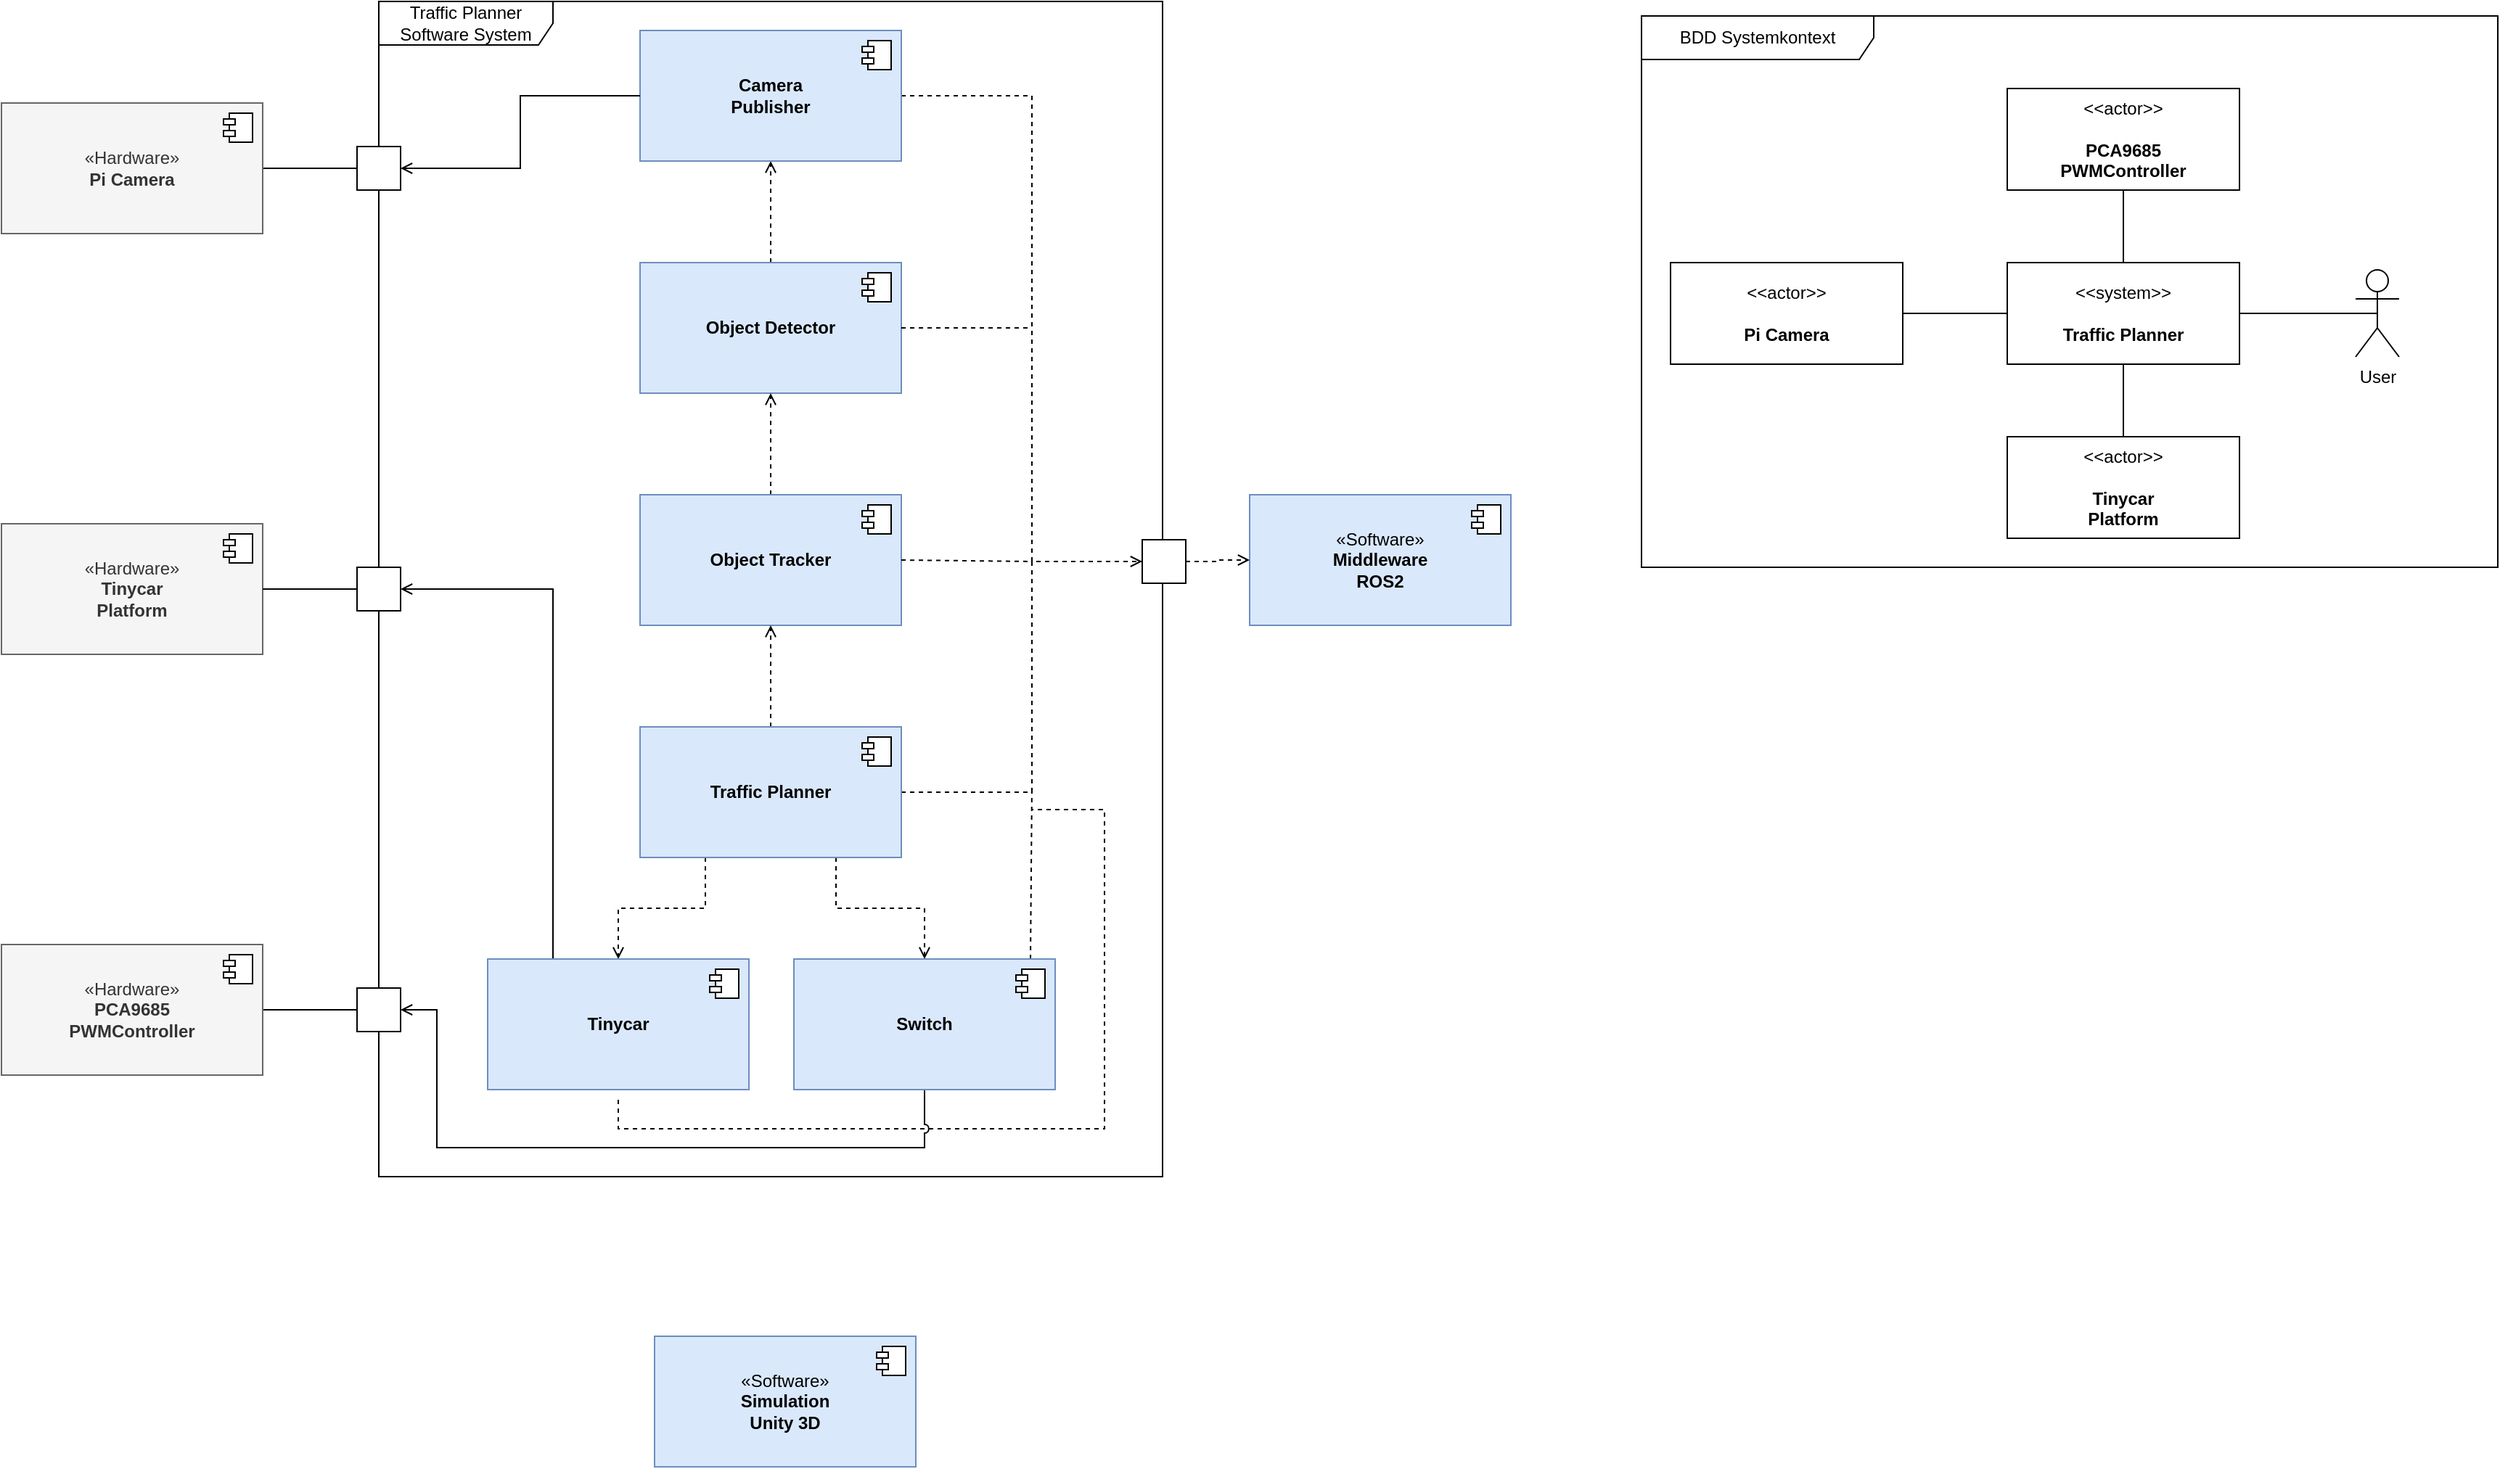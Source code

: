 <mxfile version="22.0.2" type="device" pages="4">
  <diagram id="BEj-XPLI4uJ0i89Ce0u5" name="Blackbox_1">
    <mxGraphModel dx="2049" dy="1194" grid="1" gridSize="10" guides="1" tooltips="1" connect="1" arrows="1" fold="1" page="1" pageScale="1" pageWidth="1169" pageHeight="827" math="0" shadow="0">
      <root>
        <mxCell id="0" />
        <mxCell id="1" parent="0" />
        <mxCell id="khB6XDC7VvcvJ0dpNrVO-22" value="Traffic Planner Software System" style="shape=umlFrame;whiteSpace=wrap;html=1;pointerEvents=0;width=120;height=30;" vertex="1" parent="1">
          <mxGeometry x="370" y="20" width="540" height="810" as="geometry" />
        </mxCell>
        <mxCell id="khB6XDC7VvcvJ0dpNrVO-23" value="«Software»&lt;br style=&quot;border-color: var(--border-color);&quot;&gt;&lt;b&gt;Middleware&lt;br&gt;ROS2&lt;/b&gt;" style="html=1;dropTarget=0;whiteSpace=wrap;fillColor=#dae8fc;strokeColor=#6c8ebf;" vertex="1" parent="1">
          <mxGeometry x="970" y="360" width="180" height="90" as="geometry" />
        </mxCell>
        <mxCell id="khB6XDC7VvcvJ0dpNrVO-24" value="" style="shape=module;jettyWidth=8;jettyHeight=4;" vertex="1" parent="khB6XDC7VvcvJ0dpNrVO-23">
          <mxGeometry x="1" width="20" height="20" relative="1" as="geometry">
            <mxPoint x="-27" y="7" as="offset" />
          </mxGeometry>
        </mxCell>
        <mxCell id="khB6XDC7VvcvJ0dpNrVO-51" style="edgeStyle=orthogonalEdgeStyle;rounded=0;orthogonalLoop=1;jettySize=auto;html=1;exitX=0.5;exitY=0;exitDx=0;exitDy=0;entryX=0.5;entryY=1;entryDx=0;entryDy=0;dashed=1;endArrow=open;endFill=0;" edge="1" parent="1" source="khB6XDC7VvcvJ0dpNrVO-25" target="khB6XDC7VvcvJ0dpNrVO-49">
          <mxGeometry relative="1" as="geometry" />
        </mxCell>
        <mxCell id="khB6XDC7VvcvJ0dpNrVO-25" value="Object Detector" style="html=1;dropTarget=0;whiteSpace=wrap;fontStyle=1;fillColor=#dae8fc;strokeColor=#6c8ebf;" vertex="1" parent="1">
          <mxGeometry x="550" y="200" width="180" height="90" as="geometry" />
        </mxCell>
        <mxCell id="khB6XDC7VvcvJ0dpNrVO-26" value="" style="shape=module;jettyWidth=8;jettyHeight=4;" vertex="1" parent="khB6XDC7VvcvJ0dpNrVO-25">
          <mxGeometry x="1" width="20" height="20" relative="1" as="geometry">
            <mxPoint x="-27" y="7" as="offset" />
          </mxGeometry>
        </mxCell>
        <mxCell id="khB6XDC7VvcvJ0dpNrVO-41" style="edgeStyle=orthogonalEdgeStyle;rounded=0;orthogonalLoop=1;jettySize=auto;html=1;exitX=0.5;exitY=0;exitDx=0;exitDy=0;entryX=0.5;entryY=1;entryDx=0;entryDy=0;dashed=1;endArrow=open;endFill=0;" edge="1" parent="1" source="khB6XDC7VvcvJ0dpNrVO-28" target="khB6XDC7VvcvJ0dpNrVO-25">
          <mxGeometry relative="1" as="geometry" />
        </mxCell>
        <mxCell id="khB6XDC7VvcvJ0dpNrVO-28" value="Object Tracker" style="html=1;dropTarget=0;whiteSpace=wrap;fontStyle=1;fillColor=#dae8fc;strokeColor=#6c8ebf;" vertex="1" parent="1">
          <mxGeometry x="550" y="360" width="180" height="90" as="geometry" />
        </mxCell>
        <mxCell id="khB6XDC7VvcvJ0dpNrVO-29" value="" style="shape=module;jettyWidth=8;jettyHeight=4;" vertex="1" parent="khB6XDC7VvcvJ0dpNrVO-28">
          <mxGeometry x="1" width="20" height="20" relative="1" as="geometry">
            <mxPoint x="-27" y="7" as="offset" />
          </mxGeometry>
        </mxCell>
        <mxCell id="khB6XDC7VvcvJ0dpNrVO-42" style="edgeStyle=orthogonalEdgeStyle;rounded=0;orthogonalLoop=1;jettySize=auto;html=1;exitX=0.5;exitY=0;exitDx=0;exitDy=0;entryX=0.5;entryY=1;entryDx=0;entryDy=0;dashed=1;endArrow=open;endFill=0;" edge="1" parent="1" source="khB6XDC7VvcvJ0dpNrVO-30" target="khB6XDC7VvcvJ0dpNrVO-28">
          <mxGeometry relative="1" as="geometry" />
        </mxCell>
        <mxCell id="khB6XDC7VvcvJ0dpNrVO-43" style="edgeStyle=orthogonalEdgeStyle;rounded=0;orthogonalLoop=1;jettySize=auto;html=1;exitX=0.25;exitY=1;exitDx=0;exitDy=0;entryX=0.5;entryY=0;entryDx=0;entryDy=0;dashed=1;endArrow=open;endFill=0;" edge="1" parent="1" source="khB6XDC7VvcvJ0dpNrVO-30" target="khB6XDC7VvcvJ0dpNrVO-32">
          <mxGeometry relative="1" as="geometry" />
        </mxCell>
        <mxCell id="khB6XDC7VvcvJ0dpNrVO-44" style="edgeStyle=orthogonalEdgeStyle;rounded=0;orthogonalLoop=1;jettySize=auto;html=1;exitX=0.75;exitY=1;exitDx=0;exitDy=0;entryX=0.5;entryY=0;entryDx=0;entryDy=0;dashed=1;endArrow=open;endFill=0;" edge="1" parent="1" source="khB6XDC7VvcvJ0dpNrVO-30" target="khB6XDC7VvcvJ0dpNrVO-34">
          <mxGeometry relative="1" as="geometry" />
        </mxCell>
        <mxCell id="khB6XDC7VvcvJ0dpNrVO-63" style="edgeStyle=orthogonalEdgeStyle;rounded=0;orthogonalLoop=1;jettySize=auto;html=1;exitX=1;exitY=0.5;exitDx=0;exitDy=0;entryX=0;entryY=0.5;entryDx=0;entryDy=0;dashed=1;endArrow=open;endFill=0;" edge="1" parent="1" source="khB6XDC7VvcvJ0dpNrVO-30" target="khB6XDC7VvcvJ0dpNrVO-46">
          <mxGeometry relative="1" as="geometry">
            <Array as="points">
              <mxPoint x="820" y="565" />
              <mxPoint x="820" y="406" />
            </Array>
          </mxGeometry>
        </mxCell>
        <mxCell id="khB6XDC7VvcvJ0dpNrVO-30" value="Traffic Planner" style="html=1;dropTarget=0;whiteSpace=wrap;fontStyle=1;fillColor=#dae8fc;strokeColor=#6c8ebf;" vertex="1" parent="1">
          <mxGeometry x="550" y="520" width="180" height="90" as="geometry" />
        </mxCell>
        <mxCell id="khB6XDC7VvcvJ0dpNrVO-31" value="" style="shape=module;jettyWidth=8;jettyHeight=4;" vertex="1" parent="khB6XDC7VvcvJ0dpNrVO-30">
          <mxGeometry x="1" width="20" height="20" relative="1" as="geometry">
            <mxPoint x="-27" y="7" as="offset" />
          </mxGeometry>
        </mxCell>
        <mxCell id="khB6XDC7VvcvJ0dpNrVO-65" style="edgeStyle=orthogonalEdgeStyle;rounded=0;orthogonalLoop=1;jettySize=auto;html=1;exitX=0.5;exitY=1;exitDx=0;exitDy=0;dashed=1;endArrow=none;endFill=0;" edge="1" parent="1">
          <mxGeometry relative="1" as="geometry">
            <mxPoint x="535" y="777" as="sourcePoint" />
            <mxPoint x="820" y="577" as="targetPoint" />
            <Array as="points">
              <mxPoint x="535" y="797" />
              <mxPoint x="870" y="797" />
              <mxPoint x="870" y="577" />
            </Array>
          </mxGeometry>
        </mxCell>
        <mxCell id="khB6XDC7VvcvJ0dpNrVO-77" style="edgeStyle=orthogonalEdgeStyle;rounded=0;orthogonalLoop=1;jettySize=auto;html=1;exitX=0.25;exitY=0;exitDx=0;exitDy=0;entryX=1;entryY=0.5;entryDx=0;entryDy=0;endArrow=open;endFill=0;" edge="1" parent="1" source="khB6XDC7VvcvJ0dpNrVO-32" target="khB6XDC7VvcvJ0dpNrVO-76">
          <mxGeometry relative="1" as="geometry" />
        </mxCell>
        <mxCell id="khB6XDC7VvcvJ0dpNrVO-32" value="Tinycar" style="html=1;dropTarget=0;whiteSpace=wrap;fontStyle=1;fillColor=#dae8fc;strokeColor=#6c8ebf;" vertex="1" parent="1">
          <mxGeometry x="445" y="680" width="180" height="90" as="geometry" />
        </mxCell>
        <mxCell id="khB6XDC7VvcvJ0dpNrVO-33" value="" style="shape=module;jettyWidth=8;jettyHeight=4;" vertex="1" parent="khB6XDC7VvcvJ0dpNrVO-32">
          <mxGeometry x="1" width="20" height="20" relative="1" as="geometry">
            <mxPoint x="-27" y="7" as="offset" />
          </mxGeometry>
        </mxCell>
        <mxCell id="khB6XDC7VvcvJ0dpNrVO-64" style="rounded=0;orthogonalLoop=1;jettySize=auto;html=1;dashed=1;endArrow=none;endFill=0;" edge="1" parent="1">
          <mxGeometry relative="1" as="geometry">
            <mxPoint x="819" y="680" as="sourcePoint" />
            <mxPoint x="820" y="560" as="targetPoint" />
          </mxGeometry>
        </mxCell>
        <mxCell id="khB6XDC7VvcvJ0dpNrVO-81" style="edgeStyle=orthogonalEdgeStyle;rounded=0;orthogonalLoop=1;jettySize=auto;html=1;exitX=0.5;exitY=1;exitDx=0;exitDy=0;entryX=1;entryY=0.5;entryDx=0;entryDy=0;endArrow=open;endFill=0;jumpStyle=arc;" edge="1" parent="1" source="khB6XDC7VvcvJ0dpNrVO-34" target="khB6XDC7VvcvJ0dpNrVO-80">
          <mxGeometry relative="1" as="geometry">
            <Array as="points">
              <mxPoint x="746" y="810" />
              <mxPoint x="410" y="810" />
              <mxPoint x="410" y="715" />
            </Array>
          </mxGeometry>
        </mxCell>
        <mxCell id="khB6XDC7VvcvJ0dpNrVO-34" value="Switch" style="html=1;dropTarget=0;whiteSpace=wrap;fontStyle=1;fillColor=#dae8fc;strokeColor=#6c8ebf;" vertex="1" parent="1">
          <mxGeometry x="656" y="680" width="180" height="90" as="geometry" />
        </mxCell>
        <mxCell id="khB6XDC7VvcvJ0dpNrVO-35" value="" style="shape=module;jettyWidth=8;jettyHeight=4;" vertex="1" parent="khB6XDC7VvcvJ0dpNrVO-34">
          <mxGeometry x="1" width="20" height="20" relative="1" as="geometry">
            <mxPoint x="-27" y="7" as="offset" />
          </mxGeometry>
        </mxCell>
        <mxCell id="khB6XDC7VvcvJ0dpNrVO-66" style="edgeStyle=orthogonalEdgeStyle;rounded=0;orthogonalLoop=1;jettySize=auto;html=1;exitX=1;exitY=0.5;exitDx=0;exitDy=0;entryX=0;entryY=0.5;entryDx=0;entryDy=0;dashed=1;endArrow=open;endFill=0;" edge="1" parent="1" source="khB6XDC7VvcvJ0dpNrVO-46" target="khB6XDC7VvcvJ0dpNrVO-23">
          <mxGeometry relative="1" as="geometry" />
        </mxCell>
        <mxCell id="khB6XDC7VvcvJ0dpNrVO-46" value="" style="html=1;rounded=0;" vertex="1" parent="1">
          <mxGeometry x="896" y="391" width="30" height="30" as="geometry" />
        </mxCell>
        <mxCell id="khB6XDC7VvcvJ0dpNrVO-52" style="rounded=0;orthogonalLoop=1;jettySize=auto;html=1;exitX=1;exitY=0.5;exitDx=0;exitDy=0;entryX=0;entryY=0.5;entryDx=0;entryDy=0;endArrow=none;endFill=0;dashed=1;edgeStyle=orthogonalEdgeStyle;" edge="1" parent="1" source="khB6XDC7VvcvJ0dpNrVO-49" target="khB6XDC7VvcvJ0dpNrVO-46">
          <mxGeometry relative="1" as="geometry">
            <Array as="points">
              <mxPoint x="820" y="85" />
              <mxPoint x="820" y="406" />
            </Array>
          </mxGeometry>
        </mxCell>
        <mxCell id="khB6XDC7VvcvJ0dpNrVO-49" value="Camera&lt;br&gt;Publisher" style="html=1;dropTarget=0;whiteSpace=wrap;fontStyle=1;fillColor=#dae8fc;strokeColor=#6c8ebf;" vertex="1" parent="1">
          <mxGeometry x="550" y="40" width="180" height="90" as="geometry" />
        </mxCell>
        <mxCell id="khB6XDC7VvcvJ0dpNrVO-50" value="" style="shape=module;jettyWidth=8;jettyHeight=4;" vertex="1" parent="khB6XDC7VvcvJ0dpNrVO-49">
          <mxGeometry x="1" width="20" height="20" relative="1" as="geometry">
            <mxPoint x="-27" y="7" as="offset" />
          </mxGeometry>
        </mxCell>
        <mxCell id="khB6XDC7VvcvJ0dpNrVO-61" style="rounded=0;orthogonalLoop=1;jettySize=auto;html=1;exitX=1;exitY=0.5;exitDx=0;exitDy=0;endArrow=none;endFill=0;dashed=1;" edge="1" parent="1" source="khB6XDC7VvcvJ0dpNrVO-25">
          <mxGeometry relative="1" as="geometry">
            <mxPoint x="740" y="95" as="sourcePoint" />
            <mxPoint x="820" y="245" as="targetPoint" />
          </mxGeometry>
        </mxCell>
        <mxCell id="khB6XDC7VvcvJ0dpNrVO-62" style="rounded=0;orthogonalLoop=1;jettySize=auto;html=1;exitX=1;exitY=0.5;exitDx=0;exitDy=0;endArrow=none;endFill=0;dashed=1;" edge="1" parent="1" source="khB6XDC7VvcvJ0dpNrVO-28">
          <mxGeometry relative="1" as="geometry">
            <mxPoint x="740" y="255" as="sourcePoint" />
            <mxPoint x="820" y="406" as="targetPoint" />
          </mxGeometry>
        </mxCell>
        <mxCell id="khB6XDC7VvcvJ0dpNrVO-74" style="edgeStyle=orthogonalEdgeStyle;rounded=0;orthogonalLoop=1;jettySize=auto;html=1;exitX=1;exitY=0.5;exitDx=0;exitDy=0;entryX=0;entryY=0.5;entryDx=0;entryDy=0;endArrow=none;endFill=0;" edge="1" parent="1" source="khB6XDC7VvcvJ0dpNrVO-67" target="khB6XDC7VvcvJ0dpNrVO-73">
          <mxGeometry relative="1" as="geometry" />
        </mxCell>
        <mxCell id="khB6XDC7VvcvJ0dpNrVO-67" value="«Hardware»&lt;br&gt;&lt;b&gt;Pi Camera&lt;/b&gt;" style="html=1;dropTarget=0;whiteSpace=wrap;fillColor=#f5f5f5;fontColor=#333333;strokeColor=#666666;" vertex="1" parent="1">
          <mxGeometry x="110" y="90" width="180" height="90" as="geometry" />
        </mxCell>
        <mxCell id="khB6XDC7VvcvJ0dpNrVO-68" value="" style="shape=module;jettyWidth=8;jettyHeight=4;" vertex="1" parent="khB6XDC7VvcvJ0dpNrVO-67">
          <mxGeometry x="1" width="20" height="20" relative="1" as="geometry">
            <mxPoint x="-27" y="7" as="offset" />
          </mxGeometry>
        </mxCell>
        <mxCell id="khB6XDC7VvcvJ0dpNrVO-82" style="edgeStyle=orthogonalEdgeStyle;rounded=0;orthogonalLoop=1;jettySize=auto;html=1;exitX=1;exitY=0.5;exitDx=0;exitDy=0;entryX=0;entryY=0.5;entryDx=0;entryDy=0;endArrow=none;endFill=0;" edge="1" parent="1" source="khB6XDC7VvcvJ0dpNrVO-69" target="khB6XDC7VvcvJ0dpNrVO-80">
          <mxGeometry relative="1" as="geometry" />
        </mxCell>
        <mxCell id="khB6XDC7VvcvJ0dpNrVO-69" value="«Hardware»&lt;br&gt;&lt;b&gt;PCA9685&lt;br&gt;PWMController&lt;br&gt;&lt;/b&gt;" style="html=1;dropTarget=0;whiteSpace=wrap;fillColor=#f5f5f5;fontColor=#333333;strokeColor=#666666;" vertex="1" parent="1">
          <mxGeometry x="110" y="670" width="180" height="90" as="geometry" />
        </mxCell>
        <mxCell id="khB6XDC7VvcvJ0dpNrVO-70" value="" style="shape=module;jettyWidth=8;jettyHeight=4;" vertex="1" parent="khB6XDC7VvcvJ0dpNrVO-69">
          <mxGeometry x="1" width="20" height="20" relative="1" as="geometry">
            <mxPoint x="-27" y="7" as="offset" />
          </mxGeometry>
        </mxCell>
        <mxCell id="khB6XDC7VvcvJ0dpNrVO-71" value="«Hardware»&lt;br&gt;&lt;b&gt;Tinycar&lt;br&gt;Platform&lt;br&gt;&lt;/b&gt;" style="html=1;dropTarget=0;whiteSpace=wrap;fillColor=#f5f5f5;fontColor=#333333;strokeColor=#666666;" vertex="1" parent="1">
          <mxGeometry x="110" y="380" width="180" height="90" as="geometry" />
        </mxCell>
        <mxCell id="khB6XDC7VvcvJ0dpNrVO-72" value="" style="shape=module;jettyWidth=8;jettyHeight=4;" vertex="1" parent="khB6XDC7VvcvJ0dpNrVO-71">
          <mxGeometry x="1" width="20" height="20" relative="1" as="geometry">
            <mxPoint x="-27" y="7" as="offset" />
          </mxGeometry>
        </mxCell>
        <mxCell id="khB6XDC7VvcvJ0dpNrVO-75" style="edgeStyle=orthogonalEdgeStyle;rounded=0;orthogonalLoop=1;jettySize=auto;html=1;exitX=1;exitY=0.5;exitDx=0;exitDy=0;entryX=0;entryY=0.5;entryDx=0;entryDy=0;endArrow=none;endFill=0;startArrow=open;startFill=0;" edge="1" parent="1" source="khB6XDC7VvcvJ0dpNrVO-73" target="khB6XDC7VvcvJ0dpNrVO-49">
          <mxGeometry relative="1" as="geometry" />
        </mxCell>
        <mxCell id="khB6XDC7VvcvJ0dpNrVO-73" value="" style="html=1;rounded=0;" vertex="1" parent="1">
          <mxGeometry x="355" y="120" width="30" height="30" as="geometry" />
        </mxCell>
        <mxCell id="khB6XDC7VvcvJ0dpNrVO-78" style="edgeStyle=orthogonalEdgeStyle;rounded=0;orthogonalLoop=1;jettySize=auto;html=1;exitX=0;exitY=0.5;exitDx=0;exitDy=0;entryX=1;entryY=0.5;entryDx=0;entryDy=0;endArrow=none;endFill=0;" edge="1" parent="1" source="khB6XDC7VvcvJ0dpNrVO-76" target="khB6XDC7VvcvJ0dpNrVO-71">
          <mxGeometry relative="1" as="geometry" />
        </mxCell>
        <mxCell id="khB6XDC7VvcvJ0dpNrVO-76" value="" style="html=1;rounded=0;" vertex="1" parent="1">
          <mxGeometry x="355" y="410" width="30" height="30" as="geometry" />
        </mxCell>
        <mxCell id="khB6XDC7VvcvJ0dpNrVO-80" value="" style="html=1;rounded=0;" vertex="1" parent="1">
          <mxGeometry x="355" y="700" width="30" height="30" as="geometry" />
        </mxCell>
        <mxCell id="khB6XDC7VvcvJ0dpNrVO-86" value="«Software»&lt;br style=&quot;border-color: var(--border-color);&quot;&gt;&lt;b&gt;Simulation&lt;br&gt;Unity 3D&lt;/b&gt;" style="html=1;dropTarget=0;whiteSpace=wrap;fillColor=#dae8fc;strokeColor=#6c8ebf;" vertex="1" parent="1">
          <mxGeometry x="560" y="940" width="180" height="90" as="geometry" />
        </mxCell>
        <mxCell id="khB6XDC7VvcvJ0dpNrVO-87" value="" style="shape=module;jettyWidth=8;jettyHeight=4;" vertex="1" parent="khB6XDC7VvcvJ0dpNrVO-86">
          <mxGeometry x="1" width="20" height="20" relative="1" as="geometry">
            <mxPoint x="-27" y="7" as="offset" />
          </mxGeometry>
        </mxCell>
        <mxCell id="G1LTqtN4yefDG92kOtc6-1" value="BDD Systemkontext" style="shape=umlFrame;whiteSpace=wrap;html=1;pointerEvents=0;recursiveResize=0;container=1;collapsible=0;width=160;" vertex="1" parent="1">
          <mxGeometry x="1240" y="30" width="590" height="380" as="geometry" />
        </mxCell>
        <mxCell id="G1LTqtN4yefDG92kOtc6-4" value="&amp;lt;&amp;lt;system&amp;gt;&amp;gt;&lt;br&gt;&lt;br&gt;&lt;b&gt;Traffic Planner&lt;/b&gt;" style="html=1;align=center;verticalAlign=middle;dashed=0;whiteSpace=wrap;" vertex="1" parent="G1LTqtN4yefDG92kOtc6-1">
          <mxGeometry x="252" y="170" width="160" height="70" as="geometry" />
        </mxCell>
        <mxCell id="G1LTqtN4yefDG92kOtc6-13" style="edgeStyle=orthogonalEdgeStyle;rounded=0;orthogonalLoop=1;jettySize=auto;html=1;exitX=0.5;exitY=1;exitDx=0;exitDy=0;entryX=0.5;entryY=0;entryDx=0;entryDy=0;endArrow=none;endFill=0;" edge="1" parent="G1LTqtN4yefDG92kOtc6-1" source="G1LTqtN4yefDG92kOtc6-5" target="G1LTqtN4yefDG92kOtc6-4">
          <mxGeometry relative="1" as="geometry" />
        </mxCell>
        <mxCell id="G1LTqtN4yefDG92kOtc6-5" value="&amp;lt;&amp;lt;actor&amp;gt;&amp;gt;&lt;br&gt;&lt;br&gt;&lt;b&gt;PCA9685&lt;br&gt;PWMController&lt;/b&gt;" style="html=1;align=center;verticalAlign=middle;dashed=0;whiteSpace=wrap;" vertex="1" parent="G1LTqtN4yefDG92kOtc6-1">
          <mxGeometry x="252" y="50" width="160" height="70" as="geometry" />
        </mxCell>
        <mxCell id="G1LTqtN4yefDG92kOtc6-14" style="edgeStyle=orthogonalEdgeStyle;rounded=0;orthogonalLoop=1;jettySize=auto;html=1;exitX=0.5;exitY=0;exitDx=0;exitDy=0;entryX=0.5;entryY=1;entryDx=0;entryDy=0;endArrow=none;endFill=0;" edge="1" parent="G1LTqtN4yefDG92kOtc6-1" source="G1LTqtN4yefDG92kOtc6-6" target="G1LTqtN4yefDG92kOtc6-4">
          <mxGeometry relative="1" as="geometry" />
        </mxCell>
        <mxCell id="G1LTqtN4yefDG92kOtc6-6" value="&amp;lt;&amp;lt;actor&amp;gt;&amp;gt;&lt;br&gt;&lt;br&gt;&lt;b&gt;Tinycar&lt;br&gt;Platform&lt;/b&gt;" style="html=1;align=center;verticalAlign=middle;dashed=0;whiteSpace=wrap;" vertex="1" parent="G1LTqtN4yefDG92kOtc6-1">
          <mxGeometry x="252" y="290" width="160" height="70" as="geometry" />
        </mxCell>
        <mxCell id="G1LTqtN4yefDG92kOtc6-10" style="edgeStyle=orthogonalEdgeStyle;rounded=0;orthogonalLoop=1;jettySize=auto;html=1;exitX=1;exitY=0.5;exitDx=0;exitDy=0;entryX=0;entryY=0.5;entryDx=0;entryDy=0;endArrow=none;endFill=0;" edge="1" parent="G1LTqtN4yefDG92kOtc6-1" source="G1LTqtN4yefDG92kOtc6-7" target="G1LTqtN4yefDG92kOtc6-4">
          <mxGeometry relative="1" as="geometry" />
        </mxCell>
        <mxCell id="G1LTqtN4yefDG92kOtc6-7" value="&amp;lt;&amp;lt;actor&amp;gt;&amp;gt;&lt;br&gt;&lt;br&gt;&lt;b&gt;Pi Camera&lt;/b&gt;" style="html=1;align=center;verticalAlign=middle;dashed=0;whiteSpace=wrap;" vertex="1" parent="G1LTqtN4yefDG92kOtc6-1">
          <mxGeometry x="20" y="170" width="160" height="70" as="geometry" />
        </mxCell>
        <mxCell id="G1LTqtN4yefDG92kOtc6-15" style="edgeStyle=orthogonalEdgeStyle;rounded=0;orthogonalLoop=1;jettySize=auto;html=1;exitX=0.5;exitY=0.5;exitDx=0;exitDy=0;exitPerimeter=0;entryX=1;entryY=0.5;entryDx=0;entryDy=0;endArrow=none;endFill=0;" edge="1" parent="G1LTqtN4yefDG92kOtc6-1" source="G1LTqtN4yefDG92kOtc6-8" target="G1LTqtN4yefDG92kOtc6-4">
          <mxGeometry relative="1" as="geometry" />
        </mxCell>
        <mxCell id="G1LTqtN4yefDG92kOtc6-8" value="User" style="shape=umlActor;verticalLabelPosition=bottom;verticalAlign=top;html=1;" vertex="1" parent="G1LTqtN4yefDG92kOtc6-1">
          <mxGeometry x="492" y="175" width="30" height="60" as="geometry" />
        </mxCell>
      </root>
    </mxGraphModel>
  </diagram>
  <diagram id="-Lov5voVZomRZtRUyI-N" name="Unity_Classes">
    <mxGraphModel dx="2868" dy="3042" grid="1" gridSize="10" guides="1" tooltips="1" connect="1" arrows="1" fold="1" page="1" pageScale="1" pageWidth="900" pageHeight="1370" math="0" shadow="0">
      <root>
        <mxCell id="0" />
        <mxCell id="1" parent="0" />
        <mxCell id="ogvQ5aR8g5Yc5bRn2XSS-23" value="&amp;nbsp;Simulation&lt;br&gt;WhiteBox CD" style="shape=umlFrame;whiteSpace=wrap;html=1;pointerEvents=0;width=130;height=30;" vertex="1" parent="1">
          <mxGeometry x="20" y="-833" width="840" height="800" as="geometry" />
        </mxCell>
        <mxCell id="SXF_jrhDC95agnwVZt0y-4" value="&lt;b style=&quot;border-color: var(--border-color);&quot;&gt;Tinycar&lt;br&gt;&lt;/b&gt;" style="shape=folder;fontStyle=1;tabWidth=160;tabHeight=30;tabPosition=left;html=1;boundedLbl=1;labelInHeader=1;container=1;collapsible=0;recursiveResize=0;whiteSpace=wrap;" vertex="1" parent="1">
          <mxGeometry x="60" y="-453" width="430" height="300" as="geometry" />
        </mxCell>
        <mxCell id="ogvQ5aR8g5Yc5bRn2XSS-12" value="&lt;p style=&quot;margin: 4px 0px 0px;&quot;&gt;&lt;span&gt;Class&lt;/span&gt;&lt;/p&gt;&lt;hr size=&quot;1&quot;&gt;&lt;div style=&quot;height: 2px;&quot;&gt;GenericCar&lt;/div&gt;" style="verticalAlign=top;align=center;overflow=fill;fontSize=12;fontFamily=Helvetica;html=1;whiteSpace=wrap;fontStyle=1" vertex="1" parent="SXF_jrhDC95agnwVZt0y-4">
          <mxGeometry x="135" y="60" width="170" height="80" as="geometry" />
        </mxCell>
        <mxCell id="ogvQ5aR8g5Yc5bRn2XSS-14" value="&lt;p style=&quot;margin: 4px 0px 0px;&quot;&gt;&lt;span&gt;Class&lt;/span&gt;&lt;/p&gt;&lt;hr size=&quot;1&quot;&gt;&lt;div style=&quot;height: 2px;&quot;&gt;TinycarService&lt;/div&gt;" style="verticalAlign=top;align=center;overflow=fill;fontSize=12;fontFamily=Helvetica;html=1;whiteSpace=wrap;fontStyle=1" vertex="1" parent="SXF_jrhDC95agnwVZt0y-4">
          <mxGeometry x="20" y="200" width="170" height="80" as="geometry" />
        </mxCell>
        <mxCell id="ogvQ5aR8g5Yc5bRn2XSS-13" value="&lt;p style=&quot;margin: 4px 0px 0px;&quot;&gt;&lt;span&gt;Class&lt;/span&gt;&lt;/p&gt;&lt;hr size=&quot;1&quot;&gt;&lt;div style=&quot;height: 2px;&quot;&gt;WaypointFolower&lt;/div&gt;" style="verticalAlign=top;align=center;overflow=fill;fontSize=12;fontFamily=Helvetica;html=1;whiteSpace=wrap;fontStyle=1" vertex="1" parent="SXF_jrhDC95agnwVZt0y-4">
          <mxGeometry x="240" y="200" width="170" height="80" as="geometry" />
        </mxCell>
        <mxCell id="ogvQ5aR8g5Yc5bRn2XSS-28" style="edgeStyle=orthogonalEdgeStyle;rounded=0;orthogonalLoop=1;jettySize=auto;html=1;exitX=0.5;exitY=0;exitDx=0;exitDy=0;entryX=0.25;entryY=1;entryDx=0;entryDy=0;endArrow=open;endFill=0;" edge="1" parent="SXF_jrhDC95agnwVZt0y-4" source="ogvQ5aR8g5Yc5bRn2XSS-14" target="ogvQ5aR8g5Yc5bRn2XSS-12">
          <mxGeometry relative="1" as="geometry" />
        </mxCell>
        <mxCell id="ogvQ5aR8g5Yc5bRn2XSS-29" style="edgeStyle=orthogonalEdgeStyle;rounded=0;orthogonalLoop=1;jettySize=auto;html=1;exitX=0.5;exitY=0;exitDx=0;exitDy=0;entryX=0.75;entryY=1;entryDx=0;entryDy=0;endArrow=open;endFill=0;" edge="1" parent="SXF_jrhDC95agnwVZt0y-4" source="ogvQ5aR8g5Yc5bRn2XSS-13" target="ogvQ5aR8g5Yc5bRn2XSS-12">
          <mxGeometry relative="1" as="geometry" />
        </mxCell>
        <mxCell id="SXF_jrhDC95agnwVZt0y-7" value="Switch" style="shape=folder;fontStyle=1;tabWidth=160;tabHeight=30;tabPosition=left;html=1;boundedLbl=1;labelInHeader=1;container=1;collapsible=0;recursiveResize=0;whiteSpace=wrap;" vertex="1" parent="1">
          <mxGeometry x="580" y="-453" width="230" height="400" as="geometry" />
        </mxCell>
        <mxCell id="ogvQ5aR8g5Yc5bRn2XSS-7" value="&lt;p style=&quot;margin: 4px 0px 0px;&quot;&gt;&lt;span&gt;Class&lt;/span&gt;&lt;/p&gt;&lt;hr size=&quot;1&quot;&gt;&lt;div style=&quot;height: 2px;&quot;&gt;Waypoint&lt;/div&gt;" style="verticalAlign=top;align=center;overflow=fill;fontSize=12;fontFamily=Helvetica;html=1;whiteSpace=wrap;fontStyle=1" vertex="1" parent="SXF_jrhDC95agnwVZt0y-7">
          <mxGeometry x="20" y="50" width="170" height="80" as="geometry" />
        </mxCell>
        <mxCell id="ogvQ5aR8g5Yc5bRn2XSS-10" value="&lt;p style=&quot;margin: 4px 0px 0px;&quot;&gt;&lt;span&gt;Class&lt;/span&gt;&lt;/p&gt;&lt;hr size=&quot;1&quot;&gt;&lt;div style=&quot;height: 2px;&quot;&gt;SwitchController&lt;/div&gt;" style="verticalAlign=top;align=center;overflow=fill;fontSize=12;fontFamily=Helvetica;html=1;whiteSpace=wrap;fontStyle=1" vertex="1" parent="SXF_jrhDC95agnwVZt0y-7">
          <mxGeometry x="20" y="167" width="170" height="80" as="geometry" />
        </mxCell>
        <mxCell id="ogvQ5aR8g5Yc5bRn2XSS-9" value="&lt;p style=&quot;margin: 4px 0px 0px;&quot;&gt;&lt;span&gt;Class&lt;/span&gt;&lt;/p&gt;&lt;hr size=&quot;1&quot;&gt;&lt;div style=&quot;height: 2px;&quot;&gt;SwitchService&lt;/div&gt;" style="verticalAlign=top;align=center;overflow=fill;fontSize=12;fontFamily=Helvetica;html=1;whiteSpace=wrap;fontStyle=1" vertex="1" parent="SXF_jrhDC95agnwVZt0y-7">
          <mxGeometry x="20" y="287" width="170" height="80" as="geometry" />
        </mxCell>
        <mxCell id="ogvQ5aR8g5Yc5bRn2XSS-30" style="edgeStyle=orthogonalEdgeStyle;rounded=0;orthogonalLoop=1;jettySize=auto;html=1;exitX=0.5;exitY=0;exitDx=0;exitDy=0;entryX=0.5;entryY=1;entryDx=0;entryDy=0;endArrow=open;endFill=0;" edge="1" parent="SXF_jrhDC95agnwVZt0y-7" source="ogvQ5aR8g5Yc5bRn2XSS-10" target="ogvQ5aR8g5Yc5bRn2XSS-7">
          <mxGeometry relative="1" as="geometry" />
        </mxCell>
        <mxCell id="ogvQ5aR8g5Yc5bRn2XSS-31" style="edgeStyle=orthogonalEdgeStyle;rounded=0;orthogonalLoop=1;jettySize=auto;html=1;exitX=0.5;exitY=0;exitDx=0;exitDy=0;entryX=0.5;entryY=1;entryDx=0;entryDy=0;endArrow=open;endFill=0;" edge="1" parent="SXF_jrhDC95agnwVZt0y-7" source="ogvQ5aR8g5Yc5bRn2XSS-9" target="ogvQ5aR8g5Yc5bRn2XSS-10">
          <mxGeometry relative="1" as="geometry" />
        </mxCell>
        <mxCell id="SXF_jrhDC95agnwVZt0y-10" value="&lt;b style=&quot;border-color: var(--border-color);&quot;&gt;Data_Collection_Tools&lt;/b&gt;" style="shape=folder;fontStyle=1;tabWidth=160;tabHeight=30;tabPosition=left;html=1;boundedLbl=1;labelInHeader=1;container=1;collapsible=0;recursiveResize=0;whiteSpace=wrap;" vertex="1" parent="1">
          <mxGeometry x="60" y="-773" width="200" height="240" as="geometry" />
        </mxCell>
        <mxCell id="SXF_jrhDC95agnwVZt0y-11" value="&lt;p style=&quot;margin: 4px 0px 0px;&quot;&gt;&lt;span&gt;Class&lt;/span&gt;&lt;/p&gt;&lt;hr size=&quot;1&quot;&gt;&lt;div style=&quot;height: 2px;&quot;&gt;MockTracker&lt;/div&gt;" style="verticalAlign=top;align=center;overflow=fill;fontSize=12;fontFamily=Helvetica;html=1;whiteSpace=wrap;fontStyle=1" vertex="1" parent="SXF_jrhDC95agnwVZt0y-10">
          <mxGeometry x="20" y="54" width="170" height="80" as="geometry" />
        </mxCell>
        <mxCell id="SXF_jrhDC95agnwVZt0y-12" value="&lt;p style=&quot;margin: 4px 0px 0px;&quot;&gt;&lt;span&gt;Class&lt;/span&gt;&lt;/p&gt;&lt;hr size=&quot;1&quot;&gt;&lt;div style=&quot;height: 2px;&quot;&gt;AutoLabel&lt;/div&gt;" style="verticalAlign=top;align=center;overflow=fill;fontSize=12;fontFamily=Helvetica;html=1;whiteSpace=wrap;fontStyle=1" vertex="1" parent="SXF_jrhDC95agnwVZt0y-10">
          <mxGeometry x="20" y="144" width="170" height="80" as="geometry" />
        </mxCell>
        <mxCell id="SXF_jrhDC95agnwVZt0y-13" value="&lt;b style=&quot;border-color: var(--border-color);&quot;&gt;Camera&lt;/b&gt;" style="shape=folder;fontStyle=1;tabWidth=160;tabHeight=30;tabPosition=left;html=1;boundedLbl=1;labelInHeader=1;container=1;collapsible=0;recursiveResize=0;whiteSpace=wrap;" vertex="1" parent="1">
          <mxGeometry x="390" y="-773" width="420" height="278" as="geometry" />
        </mxCell>
        <mxCell id="ogvQ5aR8g5Yc5bRn2XSS-4" value="«interface»&lt;br&gt;&lt;b&gt;IRGBCamera&lt;/b&gt;" style="html=1;whiteSpace=wrap;" vertex="1" parent="SXF_jrhDC95agnwVZt0y-13">
          <mxGeometry x="20" y="57.5" width="170" height="70" as="geometry" />
        </mxCell>
        <mxCell id="ogvQ5aR8g5Yc5bRn2XSS-1" value="&lt;p style=&quot;margin: 4px 0px 0px;&quot;&gt;&lt;span&gt;Class&lt;/span&gt;&lt;/p&gt;&lt;hr size=&quot;1&quot;&gt;&lt;div style=&quot;height: 2px;&quot;&gt;RGBCamera&lt;/div&gt;" style="verticalAlign=top;align=center;overflow=fill;fontSize=12;fontFamily=Helvetica;html=1;whiteSpace=wrap;fontStyle=1" vertex="1" parent="SXF_jrhDC95agnwVZt0y-13">
          <mxGeometry x="20" y="164.5" width="170" height="80" as="geometry" />
        </mxCell>
        <mxCell id="ogvQ5aR8g5Yc5bRn2XSS-5" value="&lt;p style=&quot;margin: 4px 0px 0px;&quot;&gt;&lt;span&gt;Class&lt;/span&gt;&lt;/p&gt;&lt;hr size=&quot;1&quot;&gt;&lt;div style=&quot;height: 2px;&quot;&gt;RGBCameraPublisher&lt;/div&gt;" style="verticalAlign=top;align=center;overflow=fill;fontSize=12;fontFamily=Helvetica;html=1;whiteSpace=wrap;fontStyle=1" vertex="1" parent="SXF_jrhDC95agnwVZt0y-13">
          <mxGeometry x="215" y="164.5" width="170" height="80" as="geometry" />
        </mxCell>
        <mxCell id="SXF_jrhDC95agnwVZt0y-2" style="edgeStyle=orthogonalEdgeStyle;rounded=0;orthogonalLoop=1;jettySize=auto;html=1;exitX=0.5;exitY=0;exitDx=0;exitDy=0;entryX=0.5;entryY=1;entryDx=0;entryDy=0;endArrow=block;endFill=0;dashed=1;" edge="1" parent="SXF_jrhDC95agnwVZt0y-13" source="ogvQ5aR8g5Yc5bRn2XSS-1" target="ogvQ5aR8g5Yc5bRn2XSS-4">
          <mxGeometry relative="1" as="geometry" />
        </mxCell>
        <mxCell id="SXF_jrhDC95agnwVZt0y-3" style="edgeStyle=orthogonalEdgeStyle;rounded=0;orthogonalLoop=1;jettySize=auto;html=1;exitX=0.5;exitY=0;exitDx=0;exitDy=0;entryX=1;entryY=0.5;entryDx=0;entryDy=0;endArrow=open;endFill=0;" edge="1" parent="SXF_jrhDC95agnwVZt0y-13" source="ogvQ5aR8g5Yc5bRn2XSS-5" target="ogvQ5aR8g5Yc5bRn2XSS-4">
          <mxGeometry relative="1" as="geometry" />
        </mxCell>
        <mxCell id="SXF_jrhDC95agnwVZt0y-21" style="edgeStyle=orthogonalEdgeStyle;rounded=0;orthogonalLoop=1;jettySize=auto;html=1;exitX=1;exitY=0.5;exitDx=0;exitDy=0;entryX=0;entryY=0.25;entryDx=0;entryDy=0;endArrow=open;endFill=0;" edge="1" parent="1" source="SXF_jrhDC95agnwVZt0y-11" target="ogvQ5aR8g5Yc5bRn2XSS-4">
          <mxGeometry relative="1" as="geometry" />
        </mxCell>
        <mxCell id="SXF_jrhDC95agnwVZt0y-22" style="edgeStyle=orthogonalEdgeStyle;rounded=0;orthogonalLoop=1;jettySize=auto;html=1;exitX=1;exitY=0.5;exitDx=0;exitDy=0;entryX=0;entryY=0.75;entryDx=0;entryDy=0;endArrow=open;endFill=0;" edge="1" parent="1" source="SXF_jrhDC95agnwVZt0y-12" target="ogvQ5aR8g5Yc5bRn2XSS-4">
          <mxGeometry relative="1" as="geometry" />
        </mxCell>
        <mxCell id="SXF_jrhDC95agnwVZt0y-23" style="edgeStyle=orthogonalEdgeStyle;rounded=0;orthogonalLoop=1;jettySize=auto;html=1;exitX=1;exitY=0.5;exitDx=0;exitDy=0;entryX=0;entryY=0.5;entryDx=0;entryDy=0;endArrow=open;endFill=0;" edge="1" parent="1" source="ogvQ5aR8g5Yc5bRn2XSS-13" target="ogvQ5aR8g5Yc5bRn2XSS-7">
          <mxGeometry relative="1" as="geometry" />
        </mxCell>
        <mxCell id="SXF_jrhDC95agnwVZt0y-24" value="&amp;nbsp;Simulation&lt;br&gt;Packages&amp;nbsp; BlackBox" style="shape=umlFrame;whiteSpace=wrap;html=1;pointerEvents=0;width=130;height=30;" vertex="1" parent="1">
          <mxGeometry x="20" y="-1336" width="470" height="450" as="geometry" />
        </mxCell>
        <mxCell id="SXF_jrhDC95agnwVZt0y-25" value="Tinycar" style="shape=folder;fontStyle=1;tabWidth=50;tabHeight=10;tabPosition=left;html=1;boundedLbl=1;whiteSpace=wrap;" vertex="1" parent="1">
          <mxGeometry x="75" y="-996" width="150" height="80" as="geometry" />
        </mxCell>
        <mxCell id="SXF_jrhDC95agnwVZt0y-26" value="Camera" style="shape=folder;fontStyle=1;tabWidth=45;tabHeight=10;tabPosition=left;html=1;boundedLbl=1;whiteSpace=wrap;" vertex="1" parent="1">
          <mxGeometry x="305" y="-1286" width="150" height="80" as="geometry" />
        </mxCell>
        <mxCell id="SXF_jrhDC95agnwVZt0y-27" value="Switch" style="shape=folder;fontStyle=1;tabWidth=55;tabHeight=10;tabPosition=left;html=1;boundedLbl=1;whiteSpace=wrap;" vertex="1" parent="1">
          <mxGeometry x="305" y="-996" width="150" height="80" as="geometry" />
        </mxCell>
        <mxCell id="SXF_jrhDC95agnwVZt0y-29" value="Data_Collection_Tools" style="shape=folder;fontStyle=1;tabWidth=50;tabHeight=10;tabPosition=left;html=1;boundedLbl=1;whiteSpace=wrap;" vertex="1" parent="1">
          <mxGeometry x="75" y="-1286" width="150" height="80" as="geometry" />
        </mxCell>
        <mxCell id="SXF_jrhDC95agnwVZt0y-30" style="edgeStyle=orthogonalEdgeStyle;rounded=0;orthogonalLoop=1;jettySize=auto;html=1;exitX=0;exitY=0;exitDx=150;exitDy=45;exitPerimeter=0;entryX=0;entryY=0;entryDx=0;entryDy=45;entryPerimeter=0;dashed=1;endArrow=open;endFill=0;" edge="1" parent="1" source="SXF_jrhDC95agnwVZt0y-29" target="SXF_jrhDC95agnwVZt0y-26">
          <mxGeometry relative="1" as="geometry" />
        </mxCell>
        <mxCell id="SXF_jrhDC95agnwVZt0y-31" style="edgeStyle=orthogonalEdgeStyle;rounded=0;orthogonalLoop=1;jettySize=auto;html=1;exitX=0;exitY=0;exitDx=150;exitDy=45;exitPerimeter=0;entryX=0;entryY=0;entryDx=0;entryDy=45;entryPerimeter=0;dashed=1;endArrow=open;endFill=0;" edge="1" parent="1" source="SXF_jrhDC95agnwVZt0y-25" target="SXF_jrhDC95agnwVZt0y-27">
          <mxGeometry relative="1" as="geometry" />
        </mxCell>
        <mxCell id="SXF_jrhDC95agnwVZt0y-33" value="&lt;b style=&quot;border-color: var(--border-color);&quot;&gt;UnityTCPConnector&lt;/b&gt;" style="shape=folder;fontStyle=1;tabWidth=50;tabHeight=10;tabPosition=left;html=1;boundedLbl=1;whiteSpace=wrap;fillColor=#f5f5f5;fontColor=#333333;strokeColor=#666666;" vertex="1" parent="1">
          <mxGeometry x="190" y="-1146" width="150" height="80" as="geometry" />
        </mxCell>
        <mxCell id="SXF_jrhDC95agnwVZt0y-38" style="edgeStyle=orthogonalEdgeStyle;rounded=0;orthogonalLoop=1;jettySize=auto;html=1;exitX=0.5;exitY=1;exitDx=0;exitDy=0;exitPerimeter=0;entryX=0;entryY=0;entryDx=0;entryDy=27.5;entryPerimeter=0;dashed=1;endArrow=open;endFill=0;" edge="1" parent="1" source="SXF_jrhDC95agnwVZt0y-29" target="SXF_jrhDC95agnwVZt0y-33">
          <mxGeometry relative="1" as="geometry" />
        </mxCell>
        <mxCell id="SXF_jrhDC95agnwVZt0y-39" style="edgeStyle=orthogonalEdgeStyle;rounded=0;orthogonalLoop=1;jettySize=auto;html=1;exitX=0.5;exitY=1;exitDx=0;exitDy=0;exitPerimeter=0;entryX=0;entryY=0;entryDx=150;entryDy=27.5;entryPerimeter=0;dashed=1;endArrow=open;endFill=0;" edge="1" parent="1" source="SXF_jrhDC95agnwVZt0y-26" target="SXF_jrhDC95agnwVZt0y-33">
          <mxGeometry relative="1" as="geometry" />
        </mxCell>
        <mxCell id="SXF_jrhDC95agnwVZt0y-40" style="edgeStyle=orthogonalEdgeStyle;rounded=0;orthogonalLoop=1;jettySize=auto;html=1;exitX=0;exitY=0;exitDx=100;exitDy=10;exitPerimeter=0;entryX=0.25;entryY=1;entryDx=0;entryDy=0;entryPerimeter=0;dashed=1;endArrow=open;endFill=0;" edge="1" parent="1" source="SXF_jrhDC95agnwVZt0y-25" target="SXF_jrhDC95agnwVZt0y-33">
          <mxGeometry relative="1" as="geometry" />
        </mxCell>
        <mxCell id="SXF_jrhDC95agnwVZt0y-41" style="edgeStyle=orthogonalEdgeStyle;rounded=0;orthogonalLoop=1;jettySize=auto;html=1;exitX=0;exitY=0;exitDx=102.5;exitDy=10;exitPerimeter=0;entryX=0.75;entryY=1;entryDx=0;entryDy=0;entryPerimeter=0;dashed=1;endArrow=open;endFill=0;" edge="1" parent="1" source="SXF_jrhDC95agnwVZt0y-27" target="SXF_jrhDC95agnwVZt0y-33">
          <mxGeometry relative="1" as="geometry" />
        </mxCell>
      </root>
    </mxGraphModel>
  </diagram>
  <diagram id="vNJlcQY6Tgwhs9AtK_Fm" name="Hardware_Driver">
    <mxGraphModel dx="1793" dy="4345" grid="1" gridSize="10" guides="1" tooltips="1" connect="1" arrows="1" fold="1" page="1" pageScale="1" pageWidth="1370" pageHeight="1650" math="0" shadow="0">
      <root>
        <mxCell id="0" />
        <mxCell id="1" parent="0" />
        <mxCell id="wQkvPJ9XPmQ0ew0G5eTN-1" value="HardwareDrivers&lt;br&gt;Package BlackBox" style="shape=umlFrame;whiteSpace=wrap;html=1;pointerEvents=0;recursiveResize=0;container=1;collapsible=0;width=130;height=30;" vertex="1" parent="1">
          <mxGeometry x="25" y="-3280" width="1320" height="180" as="geometry" />
        </mxCell>
        <mxCell id="wQkvPJ9XPmQ0ew0G5eTN-2" value="tinycar_adapter" style="shape=folder;fontStyle=1;spacingTop=10;tabWidth=40;tabHeight=14;tabPosition=left;html=1;whiteSpace=wrap;" vertex="1" parent="wQkvPJ9XPmQ0ew0G5eTN-1">
          <mxGeometry x="140" y="60" width="110" height="60" as="geometry" />
        </mxCell>
        <mxCell id="wQkvPJ9XPmQ0ew0G5eTN-3" value="servo_controller" style="shape=folder;fontStyle=1;spacingTop=10;tabWidth=40;tabHeight=14;tabPosition=left;html=1;whiteSpace=wrap;" vertex="1" parent="wQkvPJ9XPmQ0ew0G5eTN-1">
          <mxGeometry x="1019" y="60" width="110" height="60" as="geometry" />
        </mxCell>
        <mxCell id="wQkvPJ9XPmQ0ew0G5eTN-4" value="camera_publisher" style="shape=folder;fontStyle=1;spacingTop=10;tabWidth=40;tabHeight=14;tabPosition=left;html=1;whiteSpace=wrap;" vertex="1" parent="wQkvPJ9XPmQ0ew0G5eTN-1">
          <mxGeometry x="580" y="60" width="110" height="60" as="geometry" />
        </mxCell>
        <mxCell id="wQkvPJ9XPmQ0ew0G5eTN-5" value="HardwareDrivers&lt;br&gt;servo_controller WhiteBox CD" style="shape=umlFrame;whiteSpace=wrap;html=1;pointerEvents=0;recursiveResize=0;container=1;collapsible=0;width=180;height=40;" vertex="1" parent="1">
          <mxGeometry x="25" y="-2610" width="1320" height="910" as="geometry" />
        </mxCell>
        <mxCell id="K3XzGzvsgQR-X8ULmIdL-1" value="&lt;b style=&quot;border-color: var(--border-color);&quot;&gt;pi_hardware_adapter&lt;br&gt;&lt;/b&gt;" style="shape=folder;fontStyle=1;tabWidth=160;tabHeight=30;tabPosition=left;html=1;boundedLbl=1;labelInHeader=1;container=1;collapsible=0;recursiveResize=0;whiteSpace=wrap;" vertex="1" parent="1">
          <mxGeometry x="55" y="-2220" width="540" height="440" as="geometry" />
        </mxCell>
        <mxCell id="K3XzGzvsgQR-X8ULmIdL-2" value="&lt;p style=&quot;margin: 4px 0px 0px;&quot;&gt;&lt;span&gt;Class&lt;/span&gt;&lt;/p&gt;&lt;hr size=&quot;1&quot;&gt;&lt;div style=&quot;height: 2px;&quot;&gt;BasePiHardwareAdapter&lt;/div&gt;" style="verticalAlign=top;align=center;overflow=fill;fontSize=12;fontFamily=Helvetica;html=1;whiteSpace=wrap;fontStyle=1" vertex="1" parent="K3XzGzvsgQR-X8ULmIdL-1">
          <mxGeometry x="24" y="60" width="170" height="80" as="geometry" />
        </mxCell>
        <mxCell id="K3XzGzvsgQR-X8ULmIdL-7" value="&lt;p style=&quot;margin: 4px 0px 0px;&quot;&gt;&lt;span&gt;Class&lt;/span&gt;&lt;/p&gt;&lt;hr size=&quot;1&quot;&gt;&lt;div style=&quot;height: 2px;&quot;&gt;BasePIi2cAdapter&lt;/div&gt;" style="verticalAlign=top;align=center;overflow=fill;fontSize=12;fontFamily=Helvetica;html=1;whiteSpace=wrap;fontStyle=1" vertex="1" parent="K3XzGzvsgQR-X8ULmIdL-1">
          <mxGeometry x="339" y="60" width="170" height="80" as="geometry" />
        </mxCell>
        <mxCell id="K3XzGzvsgQR-X8ULmIdL-13" style="edgeStyle=orthogonalEdgeStyle;rounded=0;orthogonalLoop=1;jettySize=auto;html=1;exitX=0.5;exitY=0;exitDx=0;exitDy=0;entryX=0.5;entryY=1;entryDx=0;entryDy=0;endArrow=block;endFill=0;" edge="1" parent="K3XzGzvsgQR-X8ULmIdL-1" source="K3XzGzvsgQR-X8ULmIdL-11" target="K3XzGzvsgQR-X8ULmIdL-2">
          <mxGeometry relative="1" as="geometry" />
        </mxCell>
        <mxCell id="K3XzGzvsgQR-X8ULmIdL-11" value="&lt;p style=&quot;margin: 4px 0px 0px;&quot;&gt;&lt;span&gt;Class&lt;/span&gt;&lt;/p&gt;&lt;hr size=&quot;1&quot;&gt;&lt;div style=&quot;height: 2px;&quot;&gt;WiringPiAdapter&lt;/div&gt;" style="verticalAlign=top;align=center;overflow=fill;fontSize=12;fontFamily=Helvetica;html=1;whiteSpace=wrap;fontStyle=1" vertex="1" parent="K3XzGzvsgQR-X8ULmIdL-1">
          <mxGeometry x="24" y="180" width="170" height="80" as="geometry" />
        </mxCell>
        <mxCell id="K3XzGzvsgQR-X8ULmIdL-14" style="edgeStyle=orthogonalEdgeStyle;rounded=0;orthogonalLoop=1;jettySize=auto;html=1;exitX=0.5;exitY=0;exitDx=0;exitDy=0;entryX=0.5;entryY=1;entryDx=0;entryDy=0;endArrow=block;endFill=0;" edge="1" parent="K3XzGzvsgQR-X8ULmIdL-1" source="K3XzGzvsgQR-X8ULmIdL-10" target="K3XzGzvsgQR-X8ULmIdL-7">
          <mxGeometry relative="1" as="geometry" />
        </mxCell>
        <mxCell id="K3XzGzvsgQR-X8ULmIdL-10" value="&lt;p style=&quot;margin: 4px 0px 0px;&quot;&gt;&lt;span&gt;Class&lt;/span&gt;&lt;/p&gt;&lt;hr size=&quot;1&quot;&gt;&lt;div style=&quot;height: 2px;&quot;&gt;WiringPiI2cAdapter&lt;br&gt;&lt;/div&gt;" style="verticalAlign=top;align=center;overflow=fill;fontSize=12;fontFamily=Helvetica;html=1;whiteSpace=wrap;fontStyle=1" vertex="1" parent="K3XzGzvsgQR-X8ULmIdL-1">
          <mxGeometry x="339" y="180" width="170" height="80" as="geometry" />
        </mxCell>
        <mxCell id="K3XzGzvsgQR-X8ULmIdL-15" style="edgeStyle=orthogonalEdgeStyle;rounded=0;orthogonalLoop=1;jettySize=auto;html=1;exitX=0;exitY=0.5;exitDx=0;exitDy=0;entryX=0.5;entryY=1;entryDx=0;entryDy=0;endArrow=open;endFill=0;" edge="1" parent="K3XzGzvsgQR-X8ULmIdL-1" source="K3XzGzvsgQR-X8ULmIdL-8" target="K3XzGzvsgQR-X8ULmIdL-11">
          <mxGeometry relative="1" as="geometry" />
        </mxCell>
        <mxCell id="K3XzGzvsgQR-X8ULmIdL-16" style="edgeStyle=orthogonalEdgeStyle;rounded=0;orthogonalLoop=1;jettySize=auto;html=1;exitX=0.25;exitY=0;exitDx=0;exitDy=0;entryX=1;entryY=0.5;entryDx=0;entryDy=0;endArrow=open;endFill=0;" edge="1" parent="K3XzGzvsgQR-X8ULmIdL-1" source="K3XzGzvsgQR-X8ULmIdL-8" target="K3XzGzvsgQR-X8ULmIdL-2">
          <mxGeometry relative="1" as="geometry" />
        </mxCell>
        <mxCell id="K3XzGzvsgQR-X8ULmIdL-17" style="edgeStyle=orthogonalEdgeStyle;rounded=0;orthogonalLoop=1;jettySize=auto;html=1;exitX=0.75;exitY=0;exitDx=0;exitDy=0;entryX=0;entryY=0.5;entryDx=0;entryDy=0;endArrow=open;endFill=0;" edge="1" parent="K3XzGzvsgQR-X8ULmIdL-1" source="K3XzGzvsgQR-X8ULmIdL-8" target="K3XzGzvsgQR-X8ULmIdL-7">
          <mxGeometry relative="1" as="geometry" />
        </mxCell>
        <mxCell id="K3XzGzvsgQR-X8ULmIdL-18" style="edgeStyle=orthogonalEdgeStyle;rounded=0;orthogonalLoop=1;jettySize=auto;html=1;exitX=1;exitY=0.5;exitDx=0;exitDy=0;entryX=0.5;entryY=1;entryDx=0;entryDy=0;endArrow=open;endFill=0;" edge="1" parent="K3XzGzvsgQR-X8ULmIdL-1" source="K3XzGzvsgQR-X8ULmIdL-8" target="K3XzGzvsgQR-X8ULmIdL-10">
          <mxGeometry relative="1" as="geometry" />
        </mxCell>
        <mxCell id="K3XzGzvsgQR-X8ULmIdL-8" value="«C++ Module»&lt;br&gt;&lt;b&gt;hardware_adapter&lt;/b&gt;" style="html=1;dropTarget=0;whiteSpace=wrap;" vertex="1" parent="K3XzGzvsgQR-X8ULmIdL-1">
          <mxGeometry x="179" y="320" width="180" height="90" as="geometry" />
        </mxCell>
        <mxCell id="K3XzGzvsgQR-X8ULmIdL-9" value="" style="shape=module;jettyWidth=8;jettyHeight=4;" vertex="1" parent="K3XzGzvsgQR-X8ULmIdL-8">
          <mxGeometry x="1" width="20" height="20" relative="1" as="geometry">
            <mxPoint x="-27" y="7" as="offset" />
          </mxGeometry>
        </mxCell>
        <mxCell id="K3XzGzvsgQR-X8ULmIdL-19" value="&lt;b style=&quot;border-color: var(--border-color);&quot;&gt;pwm_controller&lt;br&gt;&lt;/b&gt;" style="shape=folder;fontStyle=1;tabWidth=160;tabHeight=30;tabPosition=left;html=1;boundedLbl=1;labelInHeader=1;container=1;collapsible=0;recursiveResize=0;whiteSpace=wrap;" vertex="1" parent="1">
          <mxGeometry x="645" y="-2220" width="620" height="330" as="geometry" />
        </mxCell>
        <mxCell id="K3XzGzvsgQR-X8ULmIdL-24" style="edgeStyle=orthogonalEdgeStyle;rounded=0;orthogonalLoop=1;jettySize=auto;html=1;exitX=0.5;exitY=0;exitDx=0;exitDy=0;entryX=0.5;entryY=1;entryDx=0;entryDy=0;endArrow=block;endFill=0;" edge="1" parent="K3XzGzvsgQR-X8ULmIdL-19" target="K3XzGzvsgQR-X8ULmIdL-21">
          <mxGeometry relative="1" as="geometry">
            <mxPoint x="424" y="180" as="sourcePoint" />
          </mxGeometry>
        </mxCell>
        <mxCell id="K3XzGzvsgQR-X8ULmIdL-32" value="&lt;p style=&quot;margin: 4px 0px 0px;&quot;&gt;&lt;span&gt;&lt;i&gt;AbstractClass&lt;/i&gt;&lt;/span&gt;&lt;/p&gt;&lt;hr size=&quot;1&quot;&gt;&lt;div style=&quot;height: 2px;&quot;&gt;AbstractPwmController&lt;/div&gt;" style="verticalAlign=top;align=center;overflow=fill;fontSize=12;fontFamily=Helvetica;html=1;whiteSpace=wrap;fontStyle=1" vertex="1" parent="K3XzGzvsgQR-X8ULmIdL-19">
          <mxGeometry x="225" y="220" width="170" height="80" as="geometry" />
        </mxCell>
        <mxCell id="K3XzGzvsgQR-X8ULmIdL-38" style="edgeStyle=orthogonalEdgeStyle;rounded=0;orthogonalLoop=1;jettySize=auto;html=1;exitX=0.5;exitY=1;exitDx=0;exitDy=0;entryX=0.5;entryY=0;entryDx=0;entryDy=0;endArrow=block;endFill=1;" edge="1" parent="K3XzGzvsgQR-X8ULmIdL-19" source="K3XzGzvsgQR-X8ULmIdL-33" target="K3XzGzvsgQR-X8ULmIdL-32">
          <mxGeometry relative="1" as="geometry" />
        </mxCell>
        <mxCell id="K3XzGzvsgQR-X8ULmIdL-33" value="&lt;p style=&quot;margin: 4px 0px 0px;&quot;&gt;&lt;span&gt;Class&lt;/span&gt;&lt;/p&gt;&lt;hr size=&quot;1&quot;&gt;&lt;div style=&quot;height: 2px;&quot;&gt;MockupPwmController&lt;/div&gt;" style="verticalAlign=top;align=center;overflow=fill;fontSize=12;fontFamily=Helvetica;html=1;whiteSpace=wrap;fontStyle=1" vertex="1" parent="K3XzGzvsgQR-X8ULmIdL-19">
          <mxGeometry x="225" y="92" width="170" height="80" as="geometry" />
        </mxCell>
        <mxCell id="K3XzGzvsgQR-X8ULmIdL-39" style="edgeStyle=orthogonalEdgeStyle;rounded=0;orthogonalLoop=1;jettySize=auto;html=1;exitX=0.5;exitY=1;exitDx=0;exitDy=0;entryX=0.5;entryY=0;entryDx=0;entryDy=0;endArrow=block;endFill=1;strokeWidth=1;" edge="1" parent="K3XzGzvsgQR-X8ULmIdL-19" source="K3XzGzvsgQR-X8ULmIdL-34" target="K3XzGzvsgQR-X8ULmIdL-32">
          <mxGeometry relative="1" as="geometry" />
        </mxCell>
        <mxCell id="K3XzGzvsgQR-X8ULmIdL-41" style="edgeStyle=orthogonalEdgeStyle;rounded=0;orthogonalLoop=1;jettySize=auto;html=1;exitX=0.25;exitY=1;exitDx=0;exitDy=0;entryX=0.25;entryY=0;entryDx=0;entryDy=0;dashed=1;endArrow=open;endFill=0;" edge="1" parent="K3XzGzvsgQR-X8ULmIdL-19" source="K3XzGzvsgQR-X8ULmIdL-34" target="K3XzGzvsgQR-X8ULmIdL-40">
          <mxGeometry relative="1" as="geometry" />
        </mxCell>
        <mxCell id="K3XzGzvsgQR-X8ULmIdL-34" value="&lt;p style=&quot;margin: 4px 0px 0px;&quot;&gt;&lt;span&gt;Class&lt;/span&gt;&lt;/p&gt;&lt;hr size=&quot;1&quot;&gt;&lt;div style=&quot;height: 2px;&quot;&gt;PCA9586PwmController&lt;/div&gt;" style="verticalAlign=top;align=center;overflow=fill;fontSize=12;fontFamily=Helvetica;html=1;whiteSpace=wrap;fontStyle=1" vertex="1" parent="K3XzGzvsgQR-X8ULmIdL-19">
          <mxGeometry x="20" y="92" width="170" height="80" as="geometry" />
        </mxCell>
        <mxCell id="K3XzGzvsgQR-X8ULmIdL-40" value="&lt;p style=&quot;margin: 4px 0px 0px;&quot;&gt;&lt;span&gt;Class&lt;/span&gt;&lt;/p&gt;&lt;hr size=&quot;1&quot;&gt;&lt;div style=&quot;height: 2px;&quot;&gt;PCA9586_Registers&lt;/div&gt;" style="verticalAlign=top;align=center;overflow=fill;fontSize=12;fontFamily=Helvetica;html=1;whiteSpace=wrap;fontStyle=1" vertex="1" parent="K3XzGzvsgQR-X8ULmIdL-19">
          <mxGeometry x="20" y="220" width="170" height="80" as="geometry" />
        </mxCell>
        <mxCell id="K3XzGzvsgQR-X8ULmIdL-35" value="&lt;p style=&quot;margin: 4px 0px 0px;&quot;&gt;&lt;span&gt;Class&lt;/span&gt;&lt;/p&gt;&lt;hr size=&quot;1&quot;&gt;&lt;div style=&quot;height: 2px;&quot;&gt;PiPwmController&lt;/div&gt;" style="verticalAlign=top;align=center;overflow=fill;fontSize=12;fontFamily=Helvetica;html=1;whiteSpace=wrap;fontStyle=1" vertex="1" parent="K3XzGzvsgQR-X8ULmIdL-19">
          <mxGeometry x="430" y="92" width="170" height="80" as="geometry" />
        </mxCell>
        <mxCell id="K3XzGzvsgQR-X8ULmIdL-37" style="edgeStyle=orthogonalEdgeStyle;rounded=0;orthogonalLoop=1;jettySize=auto;html=1;exitX=0.5;exitY=1;exitDx=0;exitDy=0;entryX=0.5;entryY=0;entryDx=0;entryDy=0;endArrow=block;endFill=1;" edge="1" parent="K3XzGzvsgQR-X8ULmIdL-19" source="K3XzGzvsgQR-X8ULmIdL-35" target="K3XzGzvsgQR-X8ULmIdL-32">
          <mxGeometry relative="1" as="geometry" />
        </mxCell>
        <mxCell id="K3XzGzvsgQR-X8ULmIdL-42" value="&lt;b style=&quot;border-color: var(--border-color);&quot;&gt;ros_nodes&lt;br&gt;&lt;/b&gt;" style="shape=folder;fontStyle=1;tabWidth=160;tabHeight=30;tabPosition=left;html=1;boundedLbl=1;labelInHeader=1;container=1;collapsible=0;recursiveResize=0;whiteSpace=wrap;" vertex="1" parent="1">
          <mxGeometry x="55" y="-2550" width="220" height="150" as="geometry" />
        </mxCell>
        <mxCell id="K3XzGzvsgQR-X8ULmIdL-44" value="&lt;p style=&quot;margin: 4px 0px 0px;&quot;&gt;&lt;span&gt;Class&lt;/span&gt;&lt;/p&gt;&lt;hr size=&quot;1&quot;&gt;&lt;div style=&quot;height: 2px;&quot;&gt;SwitchService&lt;/div&gt;" style="verticalAlign=top;align=center;overflow=fill;fontSize=12;fontFamily=Helvetica;html=1;whiteSpace=wrap;fontStyle=1" vertex="1" parent="K3XzGzvsgQR-X8ULmIdL-42">
          <mxGeometry x="20" y="53" width="170" height="80" as="geometry" />
        </mxCell>
        <mxCell id="K3XzGzvsgQR-X8ULmIdL-49" style="edgeStyle=orthogonalEdgeStyle;rounded=0;orthogonalLoop=1;jettySize=auto;html=1;exitX=0;exitY=0.5;exitDx=0;exitDy=0;entryX=0.5;entryY=1;entryDx=0;entryDy=0;endArrow=open;endFill=0;" edge="1" parent="K3XzGzvsgQR-X8ULmIdL-42" source="K3XzGzvsgQR-X8ULmIdL-53">
          <mxGeometry relative="1" as="geometry">
            <mxPoint x="109" y="260" as="targetPoint" />
          </mxGeometry>
        </mxCell>
        <mxCell id="K3XzGzvsgQR-X8ULmIdL-52" style="edgeStyle=orthogonalEdgeStyle;rounded=0;orthogonalLoop=1;jettySize=auto;html=1;exitX=1;exitY=0.5;exitDx=0;exitDy=0;entryX=0.5;entryY=1;entryDx=0;entryDy=0;endArrow=open;endFill=0;" edge="1" parent="K3XzGzvsgQR-X8ULmIdL-42" target="K3XzGzvsgQR-X8ULmIdL-48">
          <mxGeometry relative="1" as="geometry">
            <mxPoint x="359" y="365" as="sourcePoint" />
          </mxGeometry>
        </mxCell>
        <mxCell id="K3XzGzvsgQR-X8ULmIdL-66" value="&lt;b style=&quot;border-color: var(--border-color);&quot;&gt;servomotor&lt;br&gt;&lt;/b&gt;" style="shape=folder;fontStyle=1;tabWidth=160;tabHeight=30;tabPosition=left;html=1;boundedLbl=1;labelInHeader=1;container=1;collapsible=0;recursiveResize=0;whiteSpace=wrap;" vertex="1" parent="1">
          <mxGeometry x="1045" y="-2550" width="220" height="170" as="geometry" />
        </mxCell>
        <mxCell id="K3XzGzvsgQR-X8ULmIdL-67" value="&lt;p style=&quot;margin: 4px 0px 0px;&quot;&gt;&lt;span&gt;Class&lt;/span&gt;&lt;/p&gt;&lt;hr size=&quot;1&quot;&gt;&lt;div style=&quot;height: 2px;&quot;&gt;Servomotor&lt;/div&gt;" style="verticalAlign=top;align=center;overflow=fill;fontSize=12;fontFamily=Helvetica;html=1;whiteSpace=wrap;fontStyle=1" vertex="1" parent="K3XzGzvsgQR-X8ULmIdL-66">
          <mxGeometry x="20" y="53" width="170" height="80" as="geometry" />
        </mxCell>
        <mxCell id="K3XzGzvsgQR-X8ULmIdL-68" style="edgeStyle=orthogonalEdgeStyle;rounded=0;orthogonalLoop=1;jettySize=auto;html=1;exitX=0;exitY=0.5;exitDx=0;exitDy=0;entryX=0.5;entryY=1;entryDx=0;entryDy=0;endArrow=open;endFill=0;" edge="1" parent="K3XzGzvsgQR-X8ULmIdL-66">
          <mxGeometry relative="1" as="geometry">
            <mxPoint x="109" y="260" as="targetPoint" />
          </mxGeometry>
        </mxCell>
        <mxCell id="K3XzGzvsgQR-X8ULmIdL-69" style="edgeStyle=orthogonalEdgeStyle;rounded=0;orthogonalLoop=1;jettySize=auto;html=1;exitX=1;exitY=0.5;exitDx=0;exitDy=0;entryX=0.5;entryY=1;entryDx=0;entryDy=0;endArrow=open;endFill=0;" edge="1" parent="K3XzGzvsgQR-X8ULmIdL-66">
          <mxGeometry relative="1" as="geometry">
            <mxPoint x="359" y="365" as="sourcePoint" />
          </mxGeometry>
        </mxCell>
        <mxCell id="K3XzGzvsgQR-X8ULmIdL-71" style="edgeStyle=orthogonalEdgeStyle;rounded=0;orthogonalLoop=1;jettySize=auto;html=1;exitX=0;exitY=0.5;exitDx=0;exitDy=0;entryX=0.75;entryY=1;entryDx=0;entryDy=0;dashed=1;endArrow=open;endFill=0;" edge="1" parent="1" source="K3XzGzvsgQR-X8ULmIdL-34" target="K3XzGzvsgQR-X8ULmIdL-8">
          <mxGeometry relative="1" as="geometry">
            <Array as="points">
              <mxPoint x="615" y="-2088" />
              <mxPoint x="615" y="-1760" />
              <mxPoint x="369" y="-1760" />
            </Array>
          </mxGeometry>
        </mxCell>
        <mxCell id="K3XzGzvsgQR-X8ULmIdL-72" style="edgeStyle=orthogonalEdgeStyle;rounded=0;orthogonalLoop=1;jettySize=auto;html=1;exitX=1;exitY=0.5;exitDx=0;exitDy=0;entryX=1;entryY=0.5;entryDx=0;entryDy=0;endArrow=open;endFill=0;" edge="1" parent="1" source="K3XzGzvsgQR-X8ULmIdL-67" target="K3XzGzvsgQR-X8ULmIdL-32">
          <mxGeometry relative="1" as="geometry">
            <Array as="points">
              <mxPoint x="1305" y="-2450" />
              <mxPoint x="1305" y="-1960" />
            </Array>
          </mxGeometry>
        </mxCell>
        <mxCell id="K3XzGzvsgQR-X8ULmIdL-61" value="&lt;b style=&quot;border-color: var(--border-color);&quot;&gt;switch&lt;br&gt;&lt;/b&gt;" style="shape=folder;fontStyle=1;tabWidth=160;tabHeight=30;tabPosition=left;html=1;boundedLbl=1;labelInHeader=1;container=1;collapsible=0;recursiveResize=0;whiteSpace=wrap;" vertex="1" parent="1">
          <mxGeometry x="645" y="-2550" width="220" height="300" as="geometry" />
        </mxCell>
        <mxCell id="K3XzGzvsgQR-X8ULmIdL-63" style="edgeStyle=orthogonalEdgeStyle;rounded=0;orthogonalLoop=1;jettySize=auto;html=1;exitX=0;exitY=0.5;exitDx=0;exitDy=0;entryX=0.5;entryY=1;entryDx=0;entryDy=0;endArrow=open;endFill=0;" edge="1" parent="K3XzGzvsgQR-X8ULmIdL-61">
          <mxGeometry relative="1" as="geometry">
            <mxPoint x="109" y="260" as="targetPoint" />
          </mxGeometry>
        </mxCell>
        <mxCell id="K3XzGzvsgQR-X8ULmIdL-64" style="edgeStyle=orthogonalEdgeStyle;rounded=0;orthogonalLoop=1;jettySize=auto;html=1;exitX=1;exitY=0.5;exitDx=0;exitDy=0;entryX=0.5;entryY=1;entryDx=0;entryDy=0;endArrow=open;endFill=0;" edge="1" parent="K3XzGzvsgQR-X8ULmIdL-61">
          <mxGeometry relative="1" as="geometry">
            <mxPoint x="359" y="365" as="sourcePoint" />
          </mxGeometry>
        </mxCell>
        <mxCell id="K3XzGzvsgQR-X8ULmIdL-65" value="&lt;p style=&quot;margin: 4px 0px 0px;&quot;&gt;&lt;span&gt;Class&lt;/span&gt;&lt;/p&gt;&lt;hr size=&quot;1&quot;&gt;&lt;div style=&quot;height: 2px;&quot;&gt;SwitchConfigReader&lt;/div&gt;" style="verticalAlign=top;align=center;overflow=fill;fontSize=12;fontFamily=Helvetica;html=1;whiteSpace=wrap;fontStyle=1" vertex="1" parent="K3XzGzvsgQR-X8ULmIdL-61">
          <mxGeometry x="25" y="185" width="170" height="80" as="geometry" />
        </mxCell>
        <mxCell id="K3XzGzvsgQR-X8ULmIdL-82" style="edgeStyle=orthogonalEdgeStyle;rounded=0;orthogonalLoop=1;jettySize=auto;html=1;exitX=0.5;exitY=1;exitDx=0;exitDy=0;entryX=0.5;entryY=0;entryDx=0;entryDy=0;dashed=1;endArrow=open;endFill=0;" edge="1" parent="K3XzGzvsgQR-X8ULmIdL-61" source="K3XzGzvsgQR-X8ULmIdL-62" target="K3XzGzvsgQR-X8ULmIdL-65">
          <mxGeometry relative="1" as="geometry" />
        </mxCell>
        <mxCell id="K3XzGzvsgQR-X8ULmIdL-62" value="&lt;p style=&quot;margin: 4px 0px 0px;&quot;&gt;&lt;span&gt;Class&lt;/span&gt;&lt;/p&gt;&lt;hr size=&quot;1&quot;&gt;&lt;div style=&quot;height: 2px;&quot;&gt;Switch&lt;/div&gt;" style="verticalAlign=top;align=center;overflow=fill;fontSize=12;fontFamily=Helvetica;html=1;whiteSpace=wrap;fontStyle=1" vertex="1" parent="K3XzGzvsgQR-X8ULmIdL-61">
          <mxGeometry x="25" y="53" width="170" height="80" as="geometry" />
        </mxCell>
        <mxCell id="K3XzGzvsgQR-X8ULmIdL-74" style="edgeStyle=orthogonalEdgeStyle;rounded=0;orthogonalLoop=1;jettySize=auto;html=1;exitX=0.5;exitY=1;exitDx=0;exitDy=0;entryX=0.25;entryY=1;entryDx=0;entryDy=0;dashed=1;endArrow=open;endFill=0;" edge="1" parent="1" source="K3XzGzvsgQR-X8ULmIdL-32" target="K3XzGzvsgQR-X8ULmIdL-8">
          <mxGeometry relative="1" as="geometry">
            <Array as="points">
              <mxPoint x="955" y="-1730" />
              <mxPoint x="279" y="-1730" />
            </Array>
          </mxGeometry>
        </mxCell>
        <mxCell id="K3XzGzvsgQR-X8ULmIdL-79" style="edgeStyle=orthogonalEdgeStyle;rounded=0;orthogonalLoop=1;jettySize=auto;html=1;exitX=1;exitY=0.5;exitDx=0;exitDy=0;entryX=0;entryY=0.5;entryDx=0;entryDy=0;" edge="1" parent="1" source="K3XzGzvsgQR-X8ULmIdL-62" target="K3XzGzvsgQR-X8ULmIdL-67">
          <mxGeometry relative="1" as="geometry" />
        </mxCell>
        <mxCell id="K3XzGzvsgQR-X8ULmIdL-83" style="edgeStyle=orthogonalEdgeStyle;rounded=0;orthogonalLoop=1;jettySize=auto;html=1;exitX=1;exitY=0.5;exitDx=0;exitDy=0;entryX=0;entryY=0.5;entryDx=0;entryDy=0;endArrow=open;endFill=0;" edge="1" parent="1" source="K3XzGzvsgQR-X8ULmIdL-44" target="K3XzGzvsgQR-X8ULmIdL-62">
          <mxGeometry relative="1" as="geometry" />
        </mxCell>
        <mxCell id="K3XzGzvsgQR-X8ULmIdL-84" value="HardwareDrivers&lt;br&gt;tinycar_adapter WhiteBox CD" style="shape=umlFrame;whiteSpace=wrap;html=1;pointerEvents=0;recursiveResize=0;container=1;collapsible=0;width=180;height=40;" vertex="1" parent="1">
          <mxGeometry x="785" y="-3020" width="560" height="290" as="geometry" />
        </mxCell>
        <mxCell id="K3XzGzvsgQR-X8ULmIdL-92" value="&lt;b style=&quot;border-color: var(--border-color);&quot;&gt;tinycar_adapter&lt;br&gt;&lt;/b&gt;" style="shape=folder;fontStyle=1;tabWidth=160;tabHeight=30;tabPosition=left;html=1;boundedLbl=1;labelInHeader=1;container=1;collapsible=0;recursiveResize=0;whiteSpace=wrap;" vertex="1" parent="K3XzGzvsgQR-X8ULmIdL-84">
          <mxGeometry x="30" y="80" width="480" height="170" as="geometry" />
        </mxCell>
        <mxCell id="K3XzGzvsgQR-X8ULmIdL-93" style="edgeStyle=orthogonalEdgeStyle;rounded=0;orthogonalLoop=1;jettySize=auto;html=1;exitX=1;exitY=0.5;exitDx=0;exitDy=0;entryX=0;entryY=0.5;entryDx=0;entryDy=0;endArrow=open;endFill=0;" edge="1" parent="K3XzGzvsgQR-X8ULmIdL-92" source="K3XzGzvsgQR-X8ULmIdL-94" target="K3XzGzvsgQR-X8ULmIdL-97">
          <mxGeometry relative="1" as="geometry" />
        </mxCell>
        <mxCell id="K3XzGzvsgQR-X8ULmIdL-94" value="&lt;p style=&quot;margin: 4px 0px 0px;&quot;&gt;&lt;span&gt;Class&lt;/span&gt;&lt;/p&gt;&lt;hr size=&quot;1&quot;&gt;&lt;div style=&quot;height: 2px;&quot;&gt;TinycarAdapter&lt;/div&gt;" style="verticalAlign=top;align=center;overflow=fill;fontSize=12;fontFamily=Helvetica;html=1;whiteSpace=wrap;fontStyle=1" vertex="1" parent="K3XzGzvsgQR-X8ULmIdL-92">
          <mxGeometry x="20" y="53" width="170" height="80" as="geometry" />
        </mxCell>
        <mxCell id="K3XzGzvsgQR-X8ULmIdL-95" style="edgeStyle=orthogonalEdgeStyle;rounded=0;orthogonalLoop=1;jettySize=auto;html=1;exitX=0;exitY=0.5;exitDx=0;exitDy=0;entryX=0.5;entryY=1;entryDx=0;entryDy=0;endArrow=open;endFill=0;" edge="1" parent="K3XzGzvsgQR-X8ULmIdL-92">
          <mxGeometry relative="1" as="geometry">
            <mxPoint x="109" y="260" as="targetPoint" />
          </mxGeometry>
        </mxCell>
        <mxCell id="K3XzGzvsgQR-X8ULmIdL-96" style="edgeStyle=orthogonalEdgeStyle;rounded=0;orthogonalLoop=1;jettySize=auto;html=1;exitX=1;exitY=0.5;exitDx=0;exitDy=0;entryX=0.5;entryY=1;entryDx=0;entryDy=0;endArrow=open;endFill=0;" edge="1" parent="K3XzGzvsgQR-X8ULmIdL-92">
          <mxGeometry relative="1" as="geometry">
            <mxPoint x="359" y="365" as="sourcePoint" />
          </mxGeometry>
        </mxCell>
        <mxCell id="K3XzGzvsgQR-X8ULmIdL-97" value="&lt;p style=&quot;margin: 4px 0px 0px;&quot;&gt;&lt;span&gt;Class&lt;/span&gt;&lt;/p&gt;&lt;hr size=&quot;1&quot;&gt;&lt;div style=&quot;height: 2px;&quot;&gt;TinycarUDPClient&lt;/div&gt;" style="verticalAlign=top;align=center;overflow=fill;fontSize=12;fontFamily=Helvetica;html=1;whiteSpace=wrap;fontStyle=1" vertex="1" parent="K3XzGzvsgQR-X8ULmIdL-92">
          <mxGeometry x="260" y="53" width="170" height="80" as="geometry" />
        </mxCell>
        <mxCell id="K3XzGzvsgQR-X8ULmIdL-91" value="HardwareDrivers&lt;br&gt;camera_publisher WhiteBox CD" style="shape=umlFrame;whiteSpace=wrap;html=1;pointerEvents=0;recursiveResize=0;container=1;collapsible=0;width=180;height=40;" vertex="1" parent="1">
          <mxGeometry x="25" y="-3020" width="560" height="290" as="geometry" />
        </mxCell>
        <mxCell id="K3XzGzvsgQR-X8ULmIdL-85" value="&lt;b style=&quot;border-color: var(--border-color);&quot;&gt;camera_publisher&lt;br&gt;&lt;/b&gt;" style="shape=folder;fontStyle=1;tabWidth=160;tabHeight=30;tabPosition=left;html=1;boundedLbl=1;labelInHeader=1;container=1;collapsible=0;recursiveResize=0;whiteSpace=wrap;" vertex="1" parent="K3XzGzvsgQR-X8ULmIdL-91">
          <mxGeometry x="40" y="80" width="480" height="170" as="geometry" />
        </mxCell>
        <mxCell id="K3XzGzvsgQR-X8ULmIdL-90" style="edgeStyle=orthogonalEdgeStyle;rounded=0;orthogonalLoop=1;jettySize=auto;html=1;exitX=1;exitY=0.5;exitDx=0;exitDy=0;entryX=0;entryY=0.5;entryDx=0;entryDy=0;endArrow=open;endFill=0;dashed=1;" edge="1" parent="K3XzGzvsgQR-X8ULmIdL-85" source="K3XzGzvsgQR-X8ULmIdL-86" target="K3XzGzvsgQR-X8ULmIdL-89">
          <mxGeometry relative="1" as="geometry" />
        </mxCell>
        <mxCell id="K3XzGzvsgQR-X8ULmIdL-86" value="&lt;p style=&quot;margin: 4px 0px 0px;&quot;&gt;&lt;span&gt;Class&lt;/span&gt;&lt;/p&gt;&lt;hr size=&quot;1&quot;&gt;&lt;div style=&quot;height: 2px;&quot;&gt;CameraPublisher&lt;/div&gt;" style="verticalAlign=top;align=center;overflow=fill;fontSize=12;fontFamily=Helvetica;html=1;whiteSpace=wrap;fontStyle=1" vertex="1" parent="K3XzGzvsgQR-X8ULmIdL-85">
          <mxGeometry x="20" y="53" width="170" height="80" as="geometry" />
        </mxCell>
        <mxCell id="K3XzGzvsgQR-X8ULmIdL-87" style="edgeStyle=orthogonalEdgeStyle;rounded=0;orthogonalLoop=1;jettySize=auto;html=1;exitX=0;exitY=0.5;exitDx=0;exitDy=0;entryX=0.5;entryY=1;entryDx=0;entryDy=0;endArrow=open;endFill=0;" edge="1" parent="K3XzGzvsgQR-X8ULmIdL-85">
          <mxGeometry relative="1" as="geometry">
            <mxPoint x="109" y="260" as="targetPoint" />
          </mxGeometry>
        </mxCell>
        <mxCell id="K3XzGzvsgQR-X8ULmIdL-88" style="edgeStyle=orthogonalEdgeStyle;rounded=0;orthogonalLoop=1;jettySize=auto;html=1;exitX=1;exitY=0.5;exitDx=0;exitDy=0;entryX=0.5;entryY=1;entryDx=0;entryDy=0;endArrow=open;endFill=0;" edge="1" parent="K3XzGzvsgQR-X8ULmIdL-85">
          <mxGeometry relative="1" as="geometry">
            <mxPoint x="359" y="365" as="sourcePoint" />
          </mxGeometry>
        </mxCell>
        <mxCell id="K3XzGzvsgQR-X8ULmIdL-89" value="&lt;p style=&quot;margin: 4px 0px 0px;&quot;&gt;&lt;span&gt;Class&lt;/span&gt;&lt;/p&gt;&lt;hr size=&quot;1&quot;&gt;&lt;div style=&quot;height: 2px;&quot;&gt;FisheyeRemoval&lt;/div&gt;" style="verticalAlign=top;align=center;overflow=fill;fontSize=12;fontFamily=Helvetica;html=1;whiteSpace=wrap;fontStyle=1" vertex="1" parent="K3XzGzvsgQR-X8ULmIdL-85">
          <mxGeometry x="260" y="53" width="170" height="80" as="geometry" />
        </mxCell>
      </root>
    </mxGraphModel>
  </diagram>
  <diagram id="NVL-8LWZBG-_z8goj8HB" name="planner_core">
    <mxGraphModel dx="2390" dy="4393" grid="1" gridSize="10" guides="1" tooltips="1" connect="1" arrows="1" fold="1" page="1" pageScale="1" pageWidth="1050" pageHeight="1000" math="0" shadow="0">
      <root>
        <mxCell id="0" />
        <mxCell id="1" parent="0" />
        <mxCell id="cVaONNlOaRujrL9BLZ6k-1" value="planner_core&lt;br&gt;WhiteBox CD" style="shape=umlFrame;whiteSpace=wrap;html=1;pointerEvents=0;recursiveResize=0;container=1;collapsible=0;width=130;height=30;" vertex="1" parent="1">
          <mxGeometry x="20" y="-2980" width="985" height="960" as="geometry" />
        </mxCell>
        <mxCell id="DJTKE9OpxucJuY0JyGFA-21" value="&lt;b style=&quot;border-color: var(--border-color);&quot;&gt;object_detector&lt;br&gt;&lt;/b&gt;" style="shape=folder;fontStyle=1;tabWidth=160;tabHeight=30;tabPosition=left;html=1;boundedLbl=1;labelInHeader=1;container=1;collapsible=0;recursiveResize=0;whiteSpace=wrap;" vertex="1" parent="cVaONNlOaRujrL9BLZ6k-1">
          <mxGeometry x="25" y="60" width="245" height="680" as="geometry" />
        </mxCell>
        <mxCell id="nQ5j6nlG2ouc6HsECD2t-4" style="edgeStyle=orthogonalEdgeStyle;rounded=0;orthogonalLoop=1;jettySize=auto;html=1;exitX=0.5;exitY=1;exitDx=0;exitDy=0;entryX=0.5;entryY=0;entryDx=0;entryDy=0;endArrow=open;endFill=0;" edge="1" parent="DJTKE9OpxucJuY0JyGFA-21" source="DJTKE9OpxucJuY0JyGFA-30" target="DJTKE9OpxucJuY0JyGFA-31">
          <mxGeometry relative="1" as="geometry" />
        </mxCell>
        <mxCell id="DJTKE9OpxucJuY0JyGFA-30" value="&lt;p style=&quot;margin: 4px 0px 0px;&quot;&gt;&lt;span&gt;Class&lt;/span&gt;&lt;/p&gt;&lt;hr size=&quot;1&quot;&gt;&lt;div style=&quot;height: 2px;&quot;&gt;Centroid&lt;/div&gt;" style="verticalAlign=top;align=center;overflow=fill;fontSize=12;fontFamily=Helvetica;html=1;whiteSpace=wrap;fontStyle=1" vertex="1" parent="DJTKE9OpxucJuY0JyGFA-21">
          <mxGeometry x="25" y="320" width="170" height="80" as="geometry" />
        </mxCell>
        <mxCell id="nQ5j6nlG2ouc6HsECD2t-5" style="edgeStyle=orthogonalEdgeStyle;rounded=0;orthogonalLoop=1;jettySize=auto;html=1;exitX=0.5;exitY=1;exitDx=0;exitDy=0;entryX=0.5;entryY=0;entryDx=0;entryDy=0;endArrow=open;endFill=0;dashed=1;" edge="1" parent="DJTKE9OpxucJuY0JyGFA-21" source="DJTKE9OpxucJuY0JyGFA-31" target="DJTKE9OpxucJuY0JyGFA-29">
          <mxGeometry relative="1" as="geometry" />
        </mxCell>
        <mxCell id="DJTKE9OpxucJuY0JyGFA-31" value="&lt;p style=&quot;margin: 4px 0px 0px;&quot;&gt;&lt;span&gt;Class&lt;/span&gt;&lt;/p&gt;&lt;hr size=&quot;1&quot;&gt;&lt;div style=&quot;height: 2px;&quot;&gt;CVD_KalmanFilter&lt;/div&gt;" style="verticalAlign=top;align=center;overflow=fill;fontSize=12;fontFamily=Helvetica;html=1;whiteSpace=wrap;fontStyle=1" vertex="1" parent="DJTKE9OpxucJuY0JyGFA-21">
          <mxGeometry x="25" y="450" width="170" height="80" as="geometry" />
        </mxCell>
        <mxCell id="DJTKE9OpxucJuY0JyGFA-29" value="&lt;p style=&quot;margin: 4px 0px 0px;&quot;&gt;&lt;span&gt;Class&lt;/span&gt;&lt;/p&gt;&lt;hr size=&quot;1&quot;&gt;&lt;div style=&quot;height: 2px;&quot;&gt;CVD_KF_Config&lt;/div&gt;" style="verticalAlign=top;align=center;overflow=fill;fontSize=12;fontFamily=Helvetica;html=1;whiteSpace=wrap;fontStyle=1" vertex="1" parent="DJTKE9OpxucJuY0JyGFA-21">
          <mxGeometry x="25" y="580" width="170" height="80" as="geometry" />
        </mxCell>
        <mxCell id="nQ5j6nlG2ouc6HsECD2t-6" style="edgeStyle=orthogonalEdgeStyle;rounded=0;orthogonalLoop=1;jettySize=auto;html=1;exitX=0.5;exitY=1;exitDx=0;exitDy=0;entryX=0.5;entryY=0;entryDx=0;entryDy=0;endArrow=open;endFill=0;" edge="1" parent="DJTKE9OpxucJuY0JyGFA-21" source="DJTKE9OpxucJuY0JyGFA-24" target="DJTKE9OpxucJuY0JyGFA-30">
          <mxGeometry relative="1" as="geometry" />
        </mxCell>
        <mxCell id="DJTKE9OpxucJuY0JyGFA-24" value="&lt;p style=&quot;margin: 4px 0px 0px;&quot;&gt;&lt;span&gt;Class&lt;/span&gt;&lt;/p&gt;&lt;hr size=&quot;1&quot;&gt;&lt;div style=&quot;height: 2px;&quot;&gt;CentroidTracker&lt;/div&gt;" style="verticalAlign=top;align=center;overflow=fill;fontSize=12;fontFamily=Helvetica;html=1;whiteSpace=wrap;fontStyle=1" vertex="1" parent="DJTKE9OpxucJuY0JyGFA-21">
          <mxGeometry x="25" y="187.5" width="170" height="80" as="geometry" />
        </mxCell>
        <mxCell id="nQ5j6nlG2ouc6HsECD2t-7" style="edgeStyle=orthogonalEdgeStyle;rounded=0;orthogonalLoop=1;jettySize=auto;html=1;exitX=0.5;exitY=1;exitDx=0;exitDy=0;entryX=0.5;entryY=0;entryDx=0;entryDy=0;endArrow=open;endFill=0;" edge="1" parent="DJTKE9OpxucJuY0JyGFA-21" source="DJTKE9OpxucJuY0JyGFA-23" target="DJTKE9OpxucJuY0JyGFA-24">
          <mxGeometry relative="1" as="geometry" />
        </mxCell>
        <mxCell id="nQ5j6nlG2ouc6HsECD2t-8" style="edgeStyle=orthogonalEdgeStyle;rounded=0;orthogonalLoop=1;jettySize=auto;html=1;exitX=1;exitY=0.5;exitDx=0;exitDy=0;entryX=1;entryY=0.5;entryDx=0;entryDy=0;endArrow=open;endFill=0;dashed=1;" edge="1" parent="DJTKE9OpxucJuY0JyGFA-21" source="DJTKE9OpxucJuY0JyGFA-23" target="DJTKE9OpxucJuY0JyGFA-29">
          <mxGeometry relative="1" as="geometry" />
        </mxCell>
        <mxCell id="DJTKE9OpxucJuY0JyGFA-23" value="&lt;p style=&quot;margin: 4px 0px 0px;&quot;&gt;&lt;span&gt;Class&lt;/span&gt;&lt;/p&gt;&lt;hr size=&quot;1&quot;&gt;&lt;div style=&quot;height: 2px;&quot;&gt;TrackerNode&lt;/div&gt;" style="verticalAlign=top;align=center;overflow=fill;fontSize=12;fontFamily=Helvetica;html=1;whiteSpace=wrap;fontStyle=1" vertex="1" parent="DJTKE9OpxucJuY0JyGFA-21">
          <mxGeometry x="25" y="60" width="170" height="80" as="geometry" />
        </mxCell>
        <mxCell id="DJTKE9OpxucJuY0JyGFA-1" value="&lt;b style=&quot;border-color: var(--border-color);&quot;&gt;traffic_planner&lt;br&gt;&lt;/b&gt;" style="shape=folder;fontStyle=1;tabWidth=160;tabHeight=30;tabPosition=left;html=1;boundedLbl=1;labelInHeader=1;container=1;collapsible=0;recursiveResize=0;whiteSpace=wrap;" vertex="1" parent="cVaONNlOaRujrL9BLZ6k-1">
          <mxGeometry x="315" y="60" width="640" height="430" as="geometry" />
        </mxCell>
        <mxCell id="DJTKE9OpxucJuY0JyGFA-19" style="edgeStyle=orthogonalEdgeStyle;rounded=0;orthogonalLoop=1;jettySize=auto;html=1;exitX=0.25;exitY=1;exitDx=0;exitDy=0;entryX=0;entryY=0;entryDx=27.5;entryDy=0;entryPerimeter=0;dashed=1;endArrow=open;endFill=0;" edge="1" parent="DJTKE9OpxucJuY0JyGFA-1" target="DJTKE9OpxucJuY0JyGFA-18">
          <mxGeometry relative="1" as="geometry">
            <mxPoint x="302.5" y="140" as="sourcePoint" />
          </mxGeometry>
        </mxCell>
        <mxCell id="DJTKE9OpxucJuY0JyGFA-20" style="edgeStyle=orthogonalEdgeStyle;rounded=0;orthogonalLoop=1;jettySize=auto;html=1;exitX=0.75;exitY=1;exitDx=0;exitDy=0;entryX=0;entryY=0;entryDx=27.5;entryDy=0;entryPerimeter=0;dashed=1;endArrow=open;endFill=0;" edge="1" parent="DJTKE9OpxucJuY0JyGFA-1" target="DJTKE9OpxucJuY0JyGFA-17">
          <mxGeometry relative="1" as="geometry">
            <mxPoint x="387.5" y="140" as="sourcePoint" />
          </mxGeometry>
        </mxCell>
        <mxCell id="-tsslfdq0-rgDGZ5WGmf-3" value="&lt;p style=&quot;margin: 4px 0px 0px;&quot;&gt;&lt;span&gt;Class&lt;/span&gt;&lt;/p&gt;&lt;hr size=&quot;1&quot;&gt;&lt;div style=&quot;height: 2px;&quot;&gt;ActiveTravelPlan&lt;/div&gt;" style="verticalAlign=top;align=center;overflow=fill;fontSize=12;fontFamily=Helvetica;html=1;whiteSpace=wrap;fontStyle=1" vertex="1" parent="DJTKE9OpxucJuY0JyGFA-1">
          <mxGeometry x="20" y="200" width="170" height="80" as="geometry" />
        </mxCell>
        <mxCell id="DJTKE9OpxucJuY0JyGFA-2" value="&lt;p style=&quot;margin: 4px 0px 0px;&quot;&gt;&lt;span&gt;Class&lt;/span&gt;&lt;/p&gt;&lt;hr size=&quot;1&quot;&gt;&lt;div style=&quot;height: 2px;&quot;&gt;Planner&lt;/div&gt;" style="verticalAlign=top;align=center;overflow=fill;fontSize=12;fontFamily=Helvetica;html=1;whiteSpace=wrap;fontStyle=1" vertex="1" parent="DJTKE9OpxucJuY0JyGFA-1">
          <mxGeometry x="230" y="60" width="170" height="80" as="geometry" />
        </mxCell>
        <mxCell id="-tsslfdq0-rgDGZ5WGmf-2" value="&lt;p style=&quot;margin: 4px 0px 0px;&quot;&gt;&lt;span&gt;Class&lt;/span&gt;&lt;/p&gt;&lt;hr size=&quot;1&quot;&gt;&lt;div style=&quot;height: 2px;&quot;&gt;TravelPlan&lt;/div&gt;" style="verticalAlign=top;align=center;overflow=fill;fontSize=12;fontFamily=Helvetica;html=1;whiteSpace=wrap;fontStyle=1" vertex="1" parent="DJTKE9OpxucJuY0JyGFA-1">
          <mxGeometry x="230" y="200" width="170" height="80" as="geometry" />
        </mxCell>
        <mxCell id="nQ5j6nlG2ouc6HsECD2t-19" value="&lt;p style=&quot;margin: 4px 0px 0px;&quot;&gt;&lt;span&gt;Class&lt;/span&gt;&lt;/p&gt;&lt;hr size=&quot;1&quot;&gt;&lt;div style=&quot;height: 2px;&quot;&gt;TinycarService&lt;/div&gt;" style="verticalAlign=top;align=center;overflow=fill;fontSize=12;fontFamily=Helvetica;html=1;whiteSpace=wrap;fontStyle=1" vertex="1" parent="DJTKE9OpxucJuY0JyGFA-1">
          <mxGeometry x="440" y="200" width="170" height="80" as="geometry" />
        </mxCell>
        <mxCell id="-tsslfdq0-rgDGZ5WGmf-1" value="&lt;p style=&quot;margin: 4px 0px 0px;&quot;&gt;&lt;span&gt;Class&lt;/span&gt;&lt;/p&gt;&lt;hr size=&quot;1&quot;&gt;&lt;div style=&quot;height: 2px;&quot;&gt;Checkpoint&lt;/div&gt;" style="verticalAlign=top;align=center;overflow=fill;fontSize=12;fontFamily=Helvetica;html=1;whiteSpace=wrap;fontStyle=1" vertex="1" parent="DJTKE9OpxucJuY0JyGFA-1">
          <mxGeometry x="230" y="330" width="170" height="80" as="geometry" />
        </mxCell>
        <mxCell id="nQ5j6nlG2ouc6HsECD2t-20" value="&lt;p style=&quot;margin: 4px 0px 0px;&quot;&gt;&lt;span&gt;Class&lt;/span&gt;&lt;/p&gt;&lt;hr size=&quot;1&quot;&gt;&lt;div style=&quot;height: 2px;&quot;&gt;MapNode&lt;/div&gt;" style="verticalAlign=top;align=center;overflow=fill;fontSize=12;fontFamily=Helvetica;html=1;whiteSpace=wrap;fontStyle=1" vertex="1" parent="DJTKE9OpxucJuY0JyGFA-1">
          <mxGeometry x="440" y="330" width="170" height="80" as="geometry" />
        </mxCell>
        <mxCell id="-tsslfdq0-rgDGZ5WGmf-4" style="edgeStyle=orthogonalEdgeStyle;rounded=0;orthogonalLoop=1;jettySize=auto;html=1;exitX=0.25;exitY=1;exitDx=0;exitDy=0;entryX=0.5;entryY=0;entryDx=0;entryDy=0;endArrow=open;endFill=0;" edge="1" parent="DJTKE9OpxucJuY0JyGFA-1" source="DJTKE9OpxucJuY0JyGFA-2" target="-tsslfdq0-rgDGZ5WGmf-3">
          <mxGeometry relative="1" as="geometry" />
        </mxCell>
        <mxCell id="-tsslfdq0-rgDGZ5WGmf-5" style="edgeStyle=orthogonalEdgeStyle;rounded=0;orthogonalLoop=1;jettySize=auto;html=1;exitX=0.5;exitY=1;exitDx=0;exitDy=0;entryX=0.5;entryY=0;entryDx=0;entryDy=0;endArrow=open;endFill=0;" edge="1" parent="DJTKE9OpxucJuY0JyGFA-1" source="DJTKE9OpxucJuY0JyGFA-2" target="-tsslfdq0-rgDGZ5WGmf-2">
          <mxGeometry relative="1" as="geometry" />
        </mxCell>
        <mxCell id="-tsslfdq0-rgDGZ5WGmf-7" style="edgeStyle=orthogonalEdgeStyle;rounded=0;orthogonalLoop=1;jettySize=auto;html=1;exitX=1;exitY=0.5;exitDx=0;exitDy=0;entryX=0;entryY=0.5;entryDx=0;entryDy=0;endArrow=open;endFill=0;" edge="1" parent="DJTKE9OpxucJuY0JyGFA-1" source="-tsslfdq0-rgDGZ5WGmf-3" target="-tsslfdq0-rgDGZ5WGmf-2">
          <mxGeometry relative="1" as="geometry" />
        </mxCell>
        <mxCell id="-tsslfdq0-rgDGZ5WGmf-6" style="edgeStyle=orthogonalEdgeStyle;rounded=0;orthogonalLoop=1;jettySize=auto;html=1;exitX=0.75;exitY=1;exitDx=0;exitDy=0;entryX=0.5;entryY=0;entryDx=0;entryDy=0;endArrow=open;endFill=0;" edge="1" parent="DJTKE9OpxucJuY0JyGFA-1" source="DJTKE9OpxucJuY0JyGFA-2" target="nQ5j6nlG2ouc6HsECD2t-19">
          <mxGeometry relative="1" as="geometry" />
        </mxCell>
        <mxCell id="-tsslfdq0-rgDGZ5WGmf-8" style="edgeStyle=orthogonalEdgeStyle;rounded=0;orthogonalLoop=1;jettySize=auto;html=1;exitX=0.5;exitY=1;exitDx=0;exitDy=0;entryX=0.5;entryY=0;entryDx=0;entryDy=0;endArrow=open;endFill=0;" edge="1" parent="DJTKE9OpxucJuY0JyGFA-1" source="-tsslfdq0-rgDGZ5WGmf-2" target="-tsslfdq0-rgDGZ5WGmf-1">
          <mxGeometry relative="1" as="geometry" />
        </mxCell>
        <mxCell id="-tsslfdq0-rgDGZ5WGmf-9" style="edgeStyle=orthogonalEdgeStyle;rounded=0;orthogonalLoop=1;jettySize=auto;html=1;exitX=1;exitY=0.5;exitDx=0;exitDy=0;entryX=0;entryY=0.5;entryDx=0;entryDy=0;endArrow=open;endFill=0;" edge="1" parent="DJTKE9OpxucJuY0JyGFA-1" source="-tsslfdq0-rgDGZ5WGmf-1" target="nQ5j6nlG2ouc6HsECD2t-20">
          <mxGeometry relative="1" as="geometry" />
        </mxCell>
        <mxCell id="nQ5j6nlG2ouc6HsECD2t-9" value="&lt;b style=&quot;border-color: var(--border-color);&quot;&gt;object_detector&lt;br&gt;&lt;/b&gt;" style="shape=folder;fontStyle=1;tabWidth=160;tabHeight=30;tabPosition=left;html=1;boundedLbl=1;labelInHeader=1;container=1;collapsible=0;recursiveResize=0;whiteSpace=wrap;" vertex="1" parent="cVaONNlOaRujrL9BLZ6k-1">
          <mxGeometry x="315" y="535" width="465" height="270" as="geometry" />
        </mxCell>
        <mxCell id="nQ5j6nlG2ouc6HsECD2t-10" style="edgeStyle=orthogonalEdgeStyle;rounded=0;orthogonalLoop=1;jettySize=auto;html=1;exitX=1;exitY=0.5;exitDx=0;exitDy=0;entryX=0;entryY=0.5;entryDx=0;entryDy=0;endArrow=open;endFill=0;" edge="1" parent="nQ5j6nlG2ouc6HsECD2t-9" source="nQ5j6nlG2ouc6HsECD2t-11" target="nQ5j6nlG2ouc6HsECD2t-12">
          <mxGeometry relative="1" as="geometry" />
        </mxCell>
        <mxCell id="nQ5j6nlG2ouc6HsECD2t-11" value="&lt;p style=&quot;margin: 4px 0px 0px;&quot;&gt;&lt;span&gt;Class&lt;/span&gt;&lt;/p&gt;&lt;hr size=&quot;1&quot;&gt;&lt;div style=&quot;height: 2px;&quot;&gt;ObjectDetectorNode&lt;/div&gt;" style="verticalAlign=top;align=center;overflow=fill;fontSize=12;fontFamily=Helvetica;html=1;whiteSpace=wrap;fontStyle=1" vertex="1" parent="nQ5j6nlG2ouc6HsECD2t-9">
          <mxGeometry x="24" y="60" width="170" height="80" as="geometry" />
        </mxCell>
        <mxCell id="nQ5j6nlG2ouc6HsECD2t-12" value="&lt;p style=&quot;margin: 4px 0px 0px;&quot;&gt;&lt;span&gt;Class&lt;/span&gt;&lt;/p&gt;&lt;hr size=&quot;1&quot;&gt;&lt;div style=&quot;height: 2px;&quot;&gt;ObjectDetector&lt;/div&gt;" style="verticalAlign=top;align=center;overflow=fill;fontSize=12;fontFamily=Helvetica;html=1;whiteSpace=wrap;fontStyle=1" vertex="1" parent="nQ5j6nlG2ouc6HsECD2t-9">
          <mxGeometry x="260" y="60" width="170" height="80" as="geometry" />
        </mxCell>
        <mxCell id="nQ5j6nlG2ouc6HsECD2t-13" value="Label Map File&lt;br&gt;(.pbtxt)" style="shape=note2;boundedLbl=1;whiteSpace=wrap;html=1;size=25;verticalAlign=top;align=center;" vertex="1" parent="nQ5j6nlG2ouc6HsECD2t-9">
          <mxGeometry x="360" y="180" width="80" height="80" as="geometry" />
        </mxCell>
        <mxCell id="nQ5j6nlG2ouc6HsECD2t-14" value="TF Lite Model File (.tf)" style="shape=note2;boundedLbl=1;whiteSpace=wrap;html=1;size=25;verticalAlign=top;align=center;" vertex="1" parent="nQ5j6nlG2ouc6HsECD2t-9">
          <mxGeometry x="260" y="180" width="80" height="80" as="geometry" />
        </mxCell>
        <mxCell id="nQ5j6nlG2ouc6HsECD2t-15" style="edgeStyle=orthogonalEdgeStyle;rounded=0;orthogonalLoop=1;jettySize=auto;html=1;exitX=0.25;exitY=1;exitDx=0;exitDy=0;entryX=0;entryY=0;entryDx=27.5;entryDy=0;entryPerimeter=0;dashed=1;endArrow=open;endFill=0;" edge="1" parent="nQ5j6nlG2ouc6HsECD2t-9" source="nQ5j6nlG2ouc6HsECD2t-12" target="nQ5j6nlG2ouc6HsECD2t-14">
          <mxGeometry relative="1" as="geometry" />
        </mxCell>
        <mxCell id="nQ5j6nlG2ouc6HsECD2t-16" style="edgeStyle=orthogonalEdgeStyle;rounded=0;orthogonalLoop=1;jettySize=auto;html=1;exitX=0.75;exitY=1;exitDx=0;exitDy=0;entryX=0;entryY=0;entryDx=27.5;entryDy=0;entryPerimeter=0;dashed=1;endArrow=open;endFill=0;" edge="1" parent="nQ5j6nlG2ouc6HsECD2t-9" source="nQ5j6nlG2ouc6HsECD2t-12" target="nQ5j6nlG2ouc6HsECD2t-13">
          <mxGeometry relative="1" as="geometry" />
        </mxCell>
        <mxCell id="Jw5QROy5uzCM0kCgCNEo-1" value="&lt;b style=&quot;border-color: var(--border-color);&quot;&gt;ros_nodes&lt;br&gt;&lt;/b&gt;" style="shape=folder;fontStyle=1;tabWidth=160;tabHeight=30;tabPosition=left;html=1;boundedLbl=1;labelInHeader=1;container=1;collapsible=0;recursiveResize=0;whiteSpace=wrap;" vertex="1" parent="cVaONNlOaRujrL9BLZ6k-1">
          <mxGeometry x="25" y="770" width="220" height="150" as="geometry" />
        </mxCell>
        <mxCell id="Jw5QROy5uzCM0kCgCNEo-2" value="&lt;p style=&quot;margin: 4px 0px 0px;&quot;&gt;&lt;span&gt;Class&lt;/span&gt;&lt;/p&gt;&lt;hr size=&quot;1&quot;&gt;&lt;div style=&quot;height: 2px;&quot;&gt;VisualizerNode&lt;br&gt;&lt;/div&gt;" style="verticalAlign=top;align=center;overflow=fill;fontSize=12;fontFamily=Helvetica;html=1;whiteSpace=wrap;fontStyle=1" vertex="1" parent="Jw5QROy5uzCM0kCgCNEo-1">
          <mxGeometry x="20" y="53" width="170" height="80" as="geometry" />
        </mxCell>
        <mxCell id="Jw5QROy5uzCM0kCgCNEo-3" style="edgeStyle=orthogonalEdgeStyle;rounded=0;orthogonalLoop=1;jettySize=auto;html=1;exitX=0;exitY=0.5;exitDx=0;exitDy=0;entryX=0.5;entryY=1;entryDx=0;entryDy=0;endArrow=open;endFill=0;" edge="1" parent="Jw5QROy5uzCM0kCgCNEo-1">
          <mxGeometry relative="1" as="geometry">
            <mxPoint x="109" y="260" as="targetPoint" />
          </mxGeometry>
        </mxCell>
        <mxCell id="Jw5QROy5uzCM0kCgCNEo-4" style="edgeStyle=orthogonalEdgeStyle;rounded=0;orthogonalLoop=1;jettySize=auto;html=1;exitX=1;exitY=0.5;exitDx=0;exitDy=0;entryX=0.5;entryY=1;entryDx=0;entryDy=0;endArrow=open;endFill=0;" edge="1" parent="Jw5QROy5uzCM0kCgCNEo-1">
          <mxGeometry relative="1" as="geometry">
            <mxPoint x="359" y="365" as="sourcePoint" />
          </mxGeometry>
        </mxCell>
      </root>
    </mxGraphModel>
  </diagram>
</mxfile>
